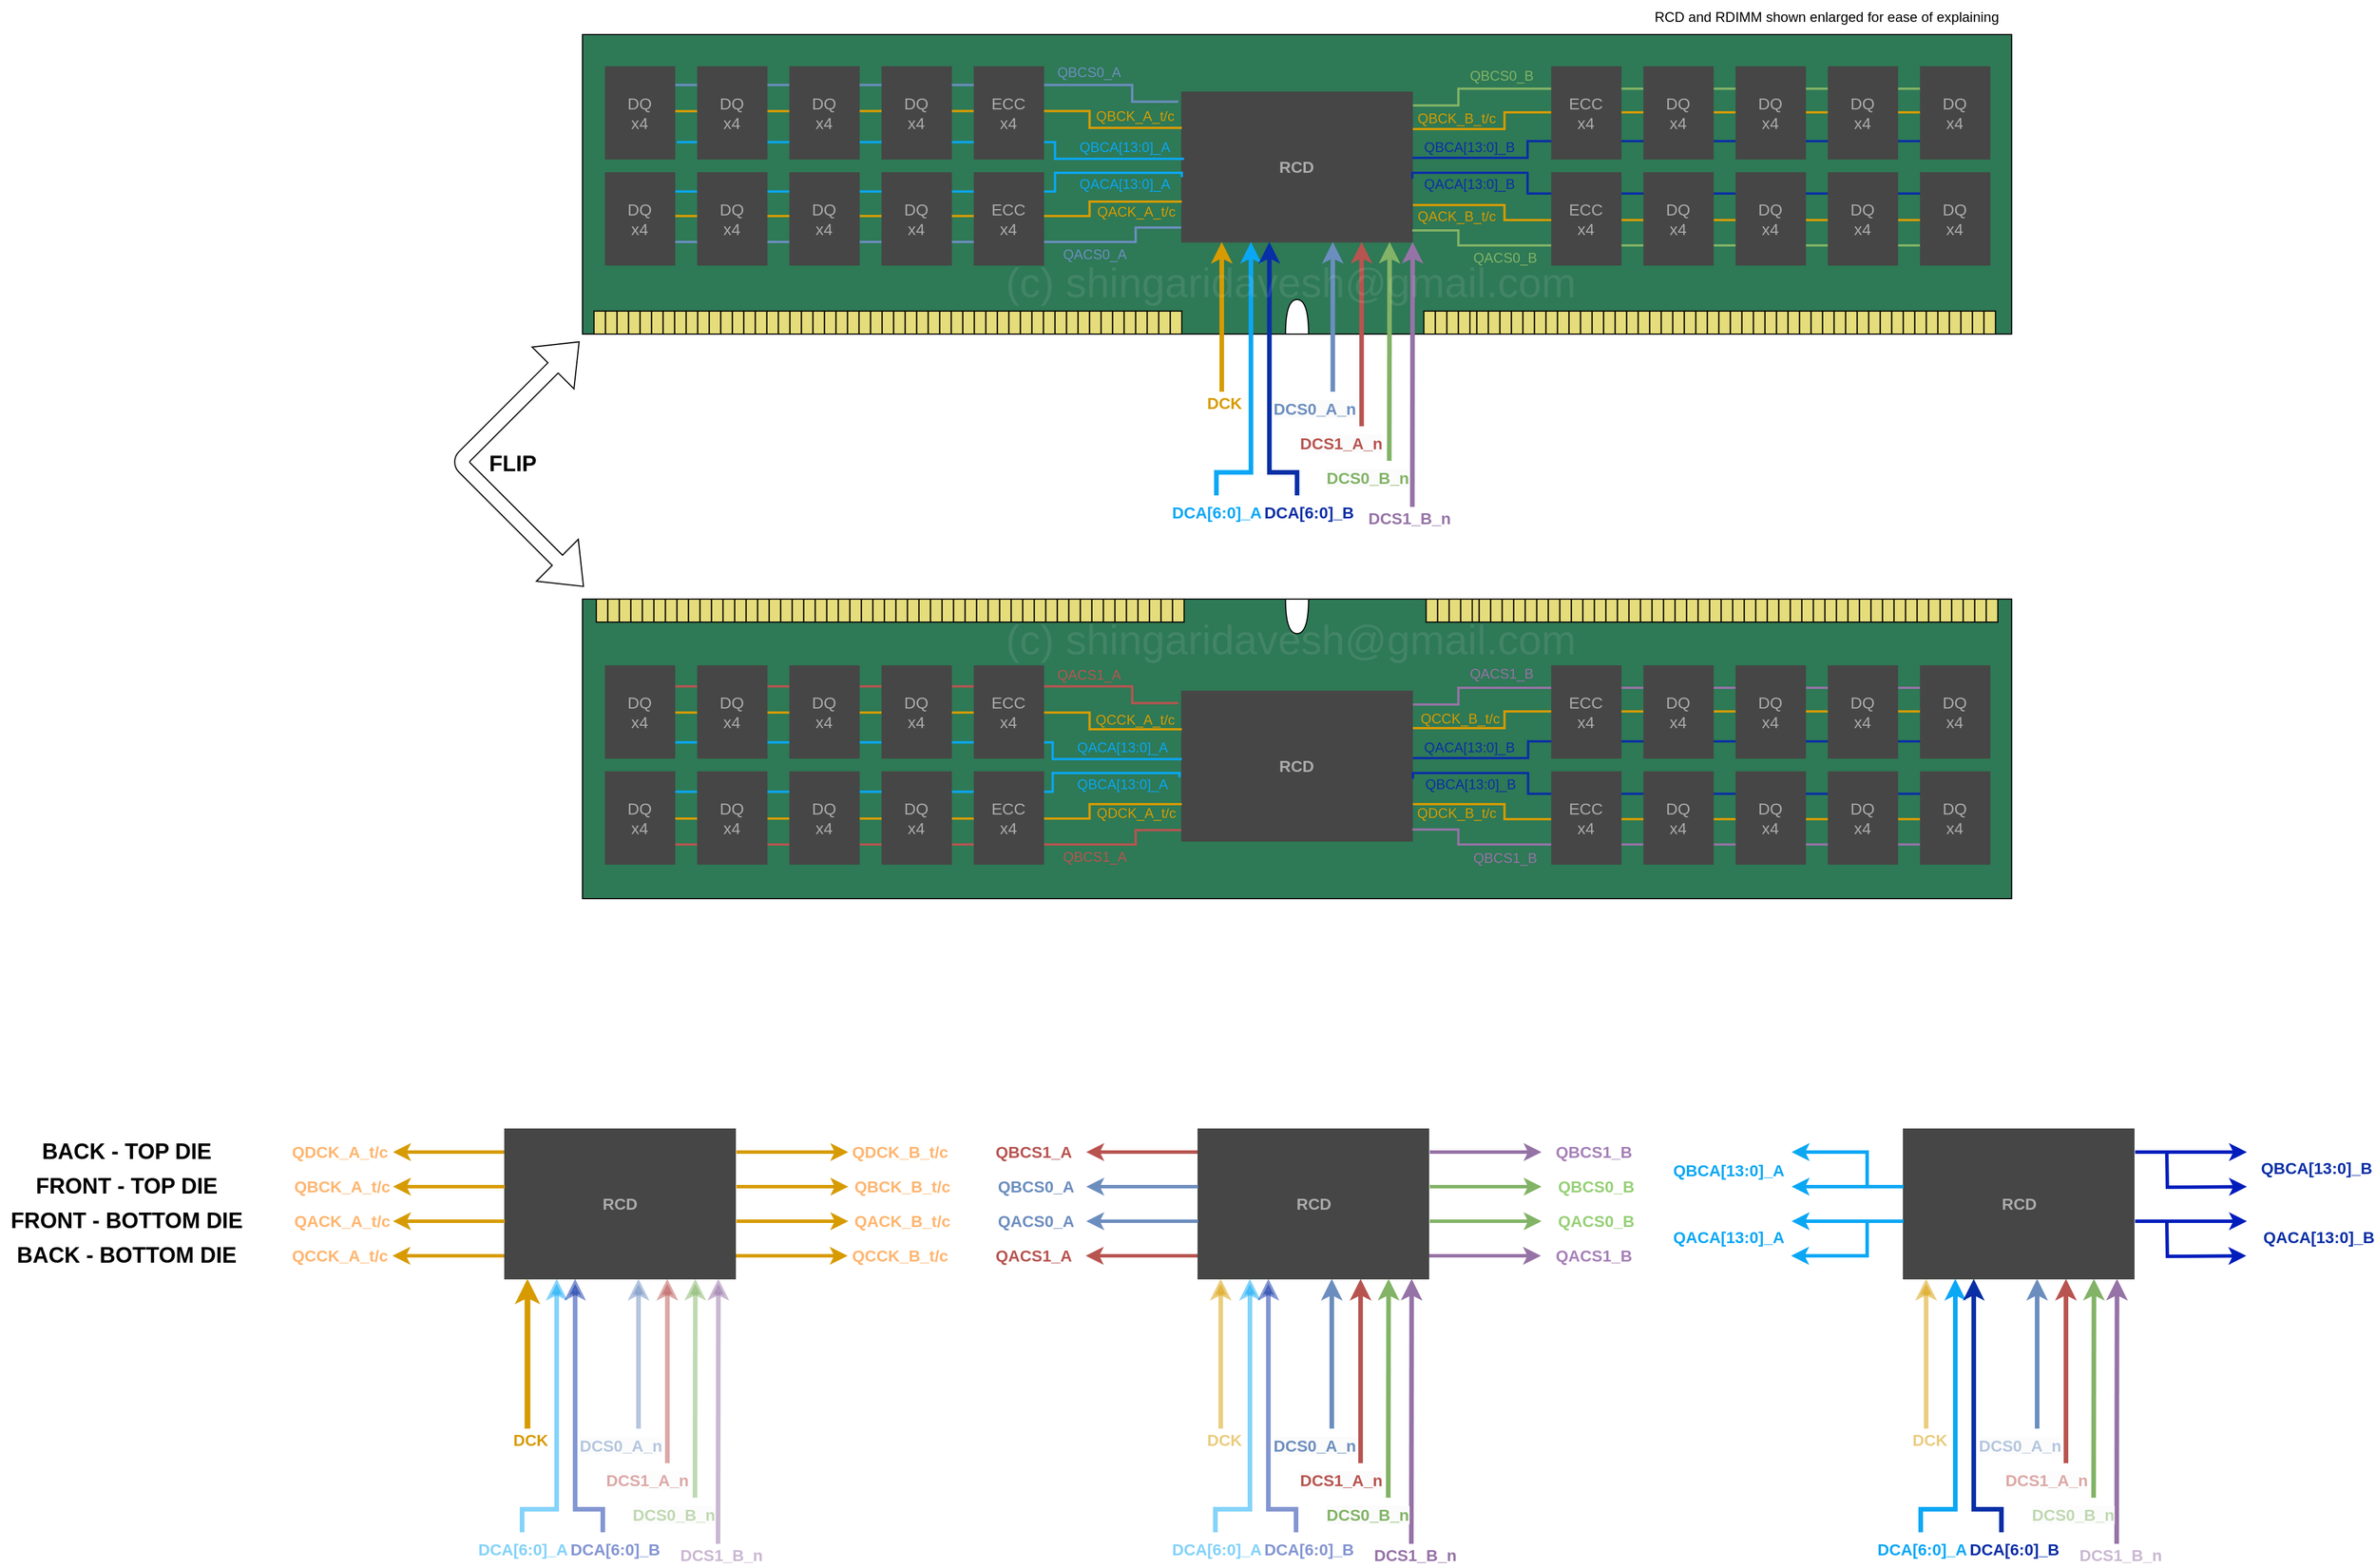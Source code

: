<mxfile version="26.0.16">
  <diagram name="Page-1" id="kR_7lPQhMmrS7MMskV_w">
    <mxGraphModel dx="4430" dy="4628" grid="1" gridSize="10" guides="1" tooltips="1" connect="1" arrows="1" fold="1" page="1" pageScale="1" pageWidth="850" pageHeight="1100" math="0" shadow="0">
      <root>
        <mxCell id="0" />
        <mxCell id="1" parent="0" />
        <mxCell id="TG-YVFUVCGgv4PHO8d8e-1" value="" style="rounded=0;whiteSpace=wrap;html=1;fillColor=#2e7956;" vertex="1" parent="1">
          <mxGeometry x="114.37" y="130" width="1240" height="260" as="geometry" />
        </mxCell>
        <mxCell id="TG-YVFUVCGgv4PHO8d8e-2" value="" style="rounded=0;whiteSpace=wrap;html=1;fillColor=#e5dc7b;" vertex="1" parent="1">
          <mxGeometry x="244.37" y="370" width="10" height="20" as="geometry" />
        </mxCell>
        <mxCell id="TG-YVFUVCGgv4PHO8d8e-3" value="" style="rounded=0;whiteSpace=wrap;html=1;fillColor=#e5dc7b;" vertex="1" parent="1">
          <mxGeometry x="254.37" y="370" width="10" height="20" as="geometry" />
        </mxCell>
        <mxCell id="TG-YVFUVCGgv4PHO8d8e-4" value="" style="rounded=0;whiteSpace=wrap;html=1;fillColor=#e5dc7b;" vertex="1" parent="1">
          <mxGeometry x="264.37" y="370" width="10" height="20" as="geometry" />
        </mxCell>
        <mxCell id="TG-YVFUVCGgv4PHO8d8e-5" value="" style="rounded=0;whiteSpace=wrap;html=1;fillColor=#e5dc7b;" vertex="1" parent="1">
          <mxGeometry x="274.37" y="370" width="10" height="20" as="geometry" />
        </mxCell>
        <mxCell id="TG-YVFUVCGgv4PHO8d8e-6" value="" style="rounded=0;whiteSpace=wrap;html=1;fillColor=#e5dc7b;" vertex="1" parent="1">
          <mxGeometry x="284.37" y="370" width="10" height="20" as="geometry" />
        </mxCell>
        <mxCell id="TG-YVFUVCGgv4PHO8d8e-7" value="" style="rounded=0;whiteSpace=wrap;html=1;fillColor=#e5dc7b;" vertex="1" parent="1">
          <mxGeometry x="294.37" y="370" width="10" height="20" as="geometry" />
        </mxCell>
        <mxCell id="TG-YVFUVCGgv4PHO8d8e-8" value="" style="rounded=0;whiteSpace=wrap;html=1;fillColor=#e5dc7b;" vertex="1" parent="1">
          <mxGeometry x="304.37" y="370" width="10" height="20" as="geometry" />
        </mxCell>
        <mxCell id="TG-YVFUVCGgv4PHO8d8e-9" value="" style="rounded=0;whiteSpace=wrap;html=1;fillColor=#e5dc7b;" vertex="1" parent="1">
          <mxGeometry x="314.37" y="370" width="10" height="20" as="geometry" />
        </mxCell>
        <mxCell id="TG-YVFUVCGgv4PHO8d8e-10" value="" style="rounded=0;whiteSpace=wrap;html=1;fillColor=#e5dc7b;" vertex="1" parent="1">
          <mxGeometry x="324.37" y="370" width="10" height="20" as="geometry" />
        </mxCell>
        <mxCell id="TG-YVFUVCGgv4PHO8d8e-11" value="" style="rounded=0;whiteSpace=wrap;html=1;fillColor=#e5dc7b;" vertex="1" parent="1">
          <mxGeometry x="334.37" y="370" width="10" height="20" as="geometry" />
        </mxCell>
        <mxCell id="TG-YVFUVCGgv4PHO8d8e-12" value="" style="rounded=0;whiteSpace=wrap;html=1;fillColor=#e5dc7b;" vertex="1" parent="1">
          <mxGeometry x="344.37" y="370" width="10" height="20" as="geometry" />
        </mxCell>
        <mxCell id="TG-YVFUVCGgv4PHO8d8e-13" value="" style="rounded=0;whiteSpace=wrap;html=1;fillColor=#e5dc7b;" vertex="1" parent="1">
          <mxGeometry x="354.37" y="370" width="10" height="20" as="geometry" />
        </mxCell>
        <mxCell id="TG-YVFUVCGgv4PHO8d8e-14" value="" style="rounded=0;whiteSpace=wrap;html=1;fillColor=#e5dc7b;" vertex="1" parent="1">
          <mxGeometry x="364.37" y="370" width="10" height="20" as="geometry" />
        </mxCell>
        <mxCell id="TG-YVFUVCGgv4PHO8d8e-15" value="" style="rounded=0;whiteSpace=wrap;html=1;fillColor=#e5dc7b;" vertex="1" parent="1">
          <mxGeometry x="374.37" y="370" width="10" height="20" as="geometry" />
        </mxCell>
        <mxCell id="TG-YVFUVCGgv4PHO8d8e-16" value="" style="rounded=0;whiteSpace=wrap;html=1;fillColor=#e5dc7b;" vertex="1" parent="1">
          <mxGeometry x="384.37" y="370" width="10" height="20" as="geometry" />
        </mxCell>
        <mxCell id="TG-YVFUVCGgv4PHO8d8e-17" value="" style="rounded=0;whiteSpace=wrap;html=1;fillColor=#e5dc7b;" vertex="1" parent="1">
          <mxGeometry x="394.37" y="370" width="10" height="20" as="geometry" />
        </mxCell>
        <mxCell id="TG-YVFUVCGgv4PHO8d8e-18" value="" style="rounded=0;whiteSpace=wrap;html=1;fillColor=#e5dc7b;" vertex="1" parent="1">
          <mxGeometry x="404.37" y="370" width="10" height="20" as="geometry" />
        </mxCell>
        <mxCell id="TG-YVFUVCGgv4PHO8d8e-19" value="" style="rounded=0;whiteSpace=wrap;html=1;fillColor=#e5dc7b;" vertex="1" parent="1">
          <mxGeometry x="414.37" y="370" width="10" height="20" as="geometry" />
        </mxCell>
        <mxCell id="TG-YVFUVCGgv4PHO8d8e-20" value="" style="rounded=0;whiteSpace=wrap;html=1;fillColor=#e5dc7b;" vertex="1" parent="1">
          <mxGeometry x="424.37" y="370" width="10" height="20" as="geometry" />
        </mxCell>
        <mxCell id="TG-YVFUVCGgv4PHO8d8e-21" value="" style="rounded=0;whiteSpace=wrap;html=1;fillColor=#e5dc7b;" vertex="1" parent="1">
          <mxGeometry x="434.37" y="370" width="10" height="20" as="geometry" />
        </mxCell>
        <mxCell id="TG-YVFUVCGgv4PHO8d8e-22" value="" style="rounded=0;whiteSpace=wrap;html=1;fillColor=#e5dc7b;" vertex="1" parent="1">
          <mxGeometry x="444.37" y="370" width="10" height="20" as="geometry" />
        </mxCell>
        <mxCell id="TG-YVFUVCGgv4PHO8d8e-23" value="" style="rounded=0;whiteSpace=wrap;html=1;fillColor=#e5dc7b;" vertex="1" parent="1">
          <mxGeometry x="454.37" y="370" width="10" height="20" as="geometry" />
        </mxCell>
        <mxCell id="TG-YVFUVCGgv4PHO8d8e-24" value="" style="rounded=0;whiteSpace=wrap;html=1;fillColor=#e5dc7b;" vertex="1" parent="1">
          <mxGeometry x="464.37" y="370" width="10" height="20" as="geometry" />
        </mxCell>
        <mxCell id="TG-YVFUVCGgv4PHO8d8e-25" value="" style="rounded=0;whiteSpace=wrap;html=1;fillColor=#e5dc7b;" vertex="1" parent="1">
          <mxGeometry x="474.37" y="370" width="10" height="20" as="geometry" />
        </mxCell>
        <mxCell id="TG-YVFUVCGgv4PHO8d8e-26" value="" style="rounded=0;whiteSpace=wrap;html=1;fillColor=#e5dc7b;" vertex="1" parent="1">
          <mxGeometry x="484.37" y="370" width="10" height="20" as="geometry" />
        </mxCell>
        <mxCell id="TG-YVFUVCGgv4PHO8d8e-27" value="" style="rounded=0;whiteSpace=wrap;html=1;fillColor=#e5dc7b;" vertex="1" parent="1">
          <mxGeometry x="494.37" y="370" width="10" height="20" as="geometry" />
        </mxCell>
        <mxCell id="TG-YVFUVCGgv4PHO8d8e-28" value="" style="rounded=0;whiteSpace=wrap;html=1;fillColor=#e5dc7b;" vertex="1" parent="1">
          <mxGeometry x="504.37" y="370" width="10" height="20" as="geometry" />
        </mxCell>
        <mxCell id="TG-YVFUVCGgv4PHO8d8e-29" value="" style="rounded=0;whiteSpace=wrap;html=1;fillColor=#e5dc7b;" vertex="1" parent="1">
          <mxGeometry x="514.37" y="370" width="10" height="20" as="geometry" />
        </mxCell>
        <mxCell id="TG-YVFUVCGgv4PHO8d8e-30" value="" style="rounded=0;whiteSpace=wrap;html=1;fillColor=#e5dc7b;" vertex="1" parent="1">
          <mxGeometry x="524.37" y="370" width="10" height="20" as="geometry" />
        </mxCell>
        <mxCell id="TG-YVFUVCGgv4PHO8d8e-31" value="" style="rounded=0;whiteSpace=wrap;html=1;fillColor=#e5dc7b;" vertex="1" parent="1">
          <mxGeometry x="534.37" y="370" width="10" height="20" as="geometry" />
        </mxCell>
        <mxCell id="TG-YVFUVCGgv4PHO8d8e-32" value="" style="rounded=0;whiteSpace=wrap;html=1;fillColor=#e5dc7b;" vertex="1" parent="1">
          <mxGeometry x="544.37" y="370" width="10" height="20" as="geometry" />
        </mxCell>
        <mxCell id="TG-YVFUVCGgv4PHO8d8e-33" value="" style="rounded=0;whiteSpace=wrap;html=1;fillColor=#e5dc7b;" vertex="1" parent="1">
          <mxGeometry x="554.37" y="370" width="10" height="20" as="geometry" />
        </mxCell>
        <mxCell id="TG-YVFUVCGgv4PHO8d8e-34" value="" style="rounded=0;whiteSpace=wrap;html=1;fillColor=#e5dc7b;" vertex="1" parent="1">
          <mxGeometry x="564.37" y="370" width="10" height="20" as="geometry" />
        </mxCell>
        <mxCell id="TG-YVFUVCGgv4PHO8d8e-35" value="" style="rounded=0;whiteSpace=wrap;html=1;fillColor=#e5dc7b;" vertex="1" parent="1">
          <mxGeometry x="574.37" y="370" width="10" height="20" as="geometry" />
        </mxCell>
        <mxCell id="TG-YVFUVCGgv4PHO8d8e-36" value="" style="rounded=0;whiteSpace=wrap;html=1;fillColor=#e5dc7b;" vertex="1" parent="1">
          <mxGeometry x="584.37" y="370" width="10" height="20" as="geometry" />
        </mxCell>
        <mxCell id="TG-YVFUVCGgv4PHO8d8e-37" value="" style="rounded=0;whiteSpace=wrap;html=1;fillColor=#e5dc7b;" vertex="1" parent="1">
          <mxGeometry x="594.37" y="370" width="10" height="20" as="geometry" />
        </mxCell>
        <mxCell id="TG-YVFUVCGgv4PHO8d8e-38" value="" style="rounded=0;whiteSpace=wrap;html=1;fillColor=#e5dc7b;" vertex="1" parent="1">
          <mxGeometry x="604.37" y="370" width="10" height="20" as="geometry" />
        </mxCell>
        <mxCell id="TG-YVFUVCGgv4PHO8d8e-39" value="" style="rounded=0;whiteSpace=wrap;html=1;fillColor=#e5dc7b;" vertex="1" parent="1">
          <mxGeometry x="614.37" y="370" width="10" height="20" as="geometry" />
        </mxCell>
        <mxCell id="TG-YVFUVCGgv4PHO8d8e-40" value="" style="rounded=0;whiteSpace=wrap;html=1;fillColor=#e5dc7b;" vertex="1" parent="1">
          <mxGeometry x="844.37" y="370" width="10" height="20" as="geometry" />
        </mxCell>
        <mxCell id="TG-YVFUVCGgv4PHO8d8e-41" value="" style="rounded=0;whiteSpace=wrap;html=1;fillColor=#e5dc7b;" vertex="1" parent="1">
          <mxGeometry x="860.37" y="370" width="10" height="20" as="geometry" />
        </mxCell>
        <mxCell id="TG-YVFUVCGgv4PHO8d8e-42" value="" style="rounded=0;whiteSpace=wrap;html=1;fillColor=#e5dc7b;" vertex="1" parent="1">
          <mxGeometry x="870.37" y="370" width="10" height="20" as="geometry" />
        </mxCell>
        <mxCell id="TG-YVFUVCGgv4PHO8d8e-43" value="" style="rounded=0;whiteSpace=wrap;html=1;fillColor=#e5dc7b;" vertex="1" parent="1">
          <mxGeometry x="880.37" y="370" width="10" height="20" as="geometry" />
        </mxCell>
        <mxCell id="TG-YVFUVCGgv4PHO8d8e-44" value="" style="rounded=0;whiteSpace=wrap;html=1;fillColor=#e5dc7b;" vertex="1" parent="1">
          <mxGeometry x="890.37" y="370" width="10" height="20" as="geometry" />
        </mxCell>
        <mxCell id="TG-YVFUVCGgv4PHO8d8e-45" value="" style="rounded=0;whiteSpace=wrap;html=1;fillColor=#e5dc7b;" vertex="1" parent="1">
          <mxGeometry x="900.37" y="370" width="10" height="20" as="geometry" />
        </mxCell>
        <mxCell id="TG-YVFUVCGgv4PHO8d8e-46" value="" style="rounded=0;whiteSpace=wrap;html=1;fillColor=#e5dc7b;" vertex="1" parent="1">
          <mxGeometry x="910.37" y="370" width="10" height="20" as="geometry" />
        </mxCell>
        <mxCell id="TG-YVFUVCGgv4PHO8d8e-47" value="" style="rounded=0;whiteSpace=wrap;html=1;fillColor=#e5dc7b;" vertex="1" parent="1">
          <mxGeometry x="920.37" y="370" width="10" height="20" as="geometry" />
        </mxCell>
        <mxCell id="TG-YVFUVCGgv4PHO8d8e-48" value="" style="rounded=0;whiteSpace=wrap;html=1;fillColor=#e5dc7b;" vertex="1" parent="1">
          <mxGeometry x="930.37" y="370" width="10" height="20" as="geometry" />
        </mxCell>
        <mxCell id="TG-YVFUVCGgv4PHO8d8e-49" value="" style="rounded=0;whiteSpace=wrap;html=1;fillColor=#e5dc7b;" vertex="1" parent="1">
          <mxGeometry x="940.37" y="370" width="10" height="20" as="geometry" />
        </mxCell>
        <mxCell id="TG-YVFUVCGgv4PHO8d8e-50" value="" style="rounded=0;whiteSpace=wrap;html=1;fillColor=#e5dc7b;" vertex="1" parent="1">
          <mxGeometry x="950.37" y="370" width="10" height="20" as="geometry" />
        </mxCell>
        <mxCell id="TG-YVFUVCGgv4PHO8d8e-51" value="" style="rounded=0;whiteSpace=wrap;html=1;fillColor=#e5dc7b;" vertex="1" parent="1">
          <mxGeometry x="960.37" y="370" width="10" height="20" as="geometry" />
        </mxCell>
        <mxCell id="TG-YVFUVCGgv4PHO8d8e-52" value="" style="rounded=0;whiteSpace=wrap;html=1;fillColor=#e5dc7b;" vertex="1" parent="1">
          <mxGeometry x="970.37" y="370" width="10" height="20" as="geometry" />
        </mxCell>
        <mxCell id="TG-YVFUVCGgv4PHO8d8e-53" value="" style="rounded=0;whiteSpace=wrap;html=1;fillColor=#e5dc7b;" vertex="1" parent="1">
          <mxGeometry x="980.37" y="370" width="10" height="20" as="geometry" />
        </mxCell>
        <mxCell id="TG-YVFUVCGgv4PHO8d8e-54" value="" style="rounded=0;whiteSpace=wrap;html=1;fillColor=#e5dc7b;" vertex="1" parent="1">
          <mxGeometry x="990.37" y="370" width="10" height="20" as="geometry" />
        </mxCell>
        <mxCell id="TG-YVFUVCGgv4PHO8d8e-55" value="" style="rounded=0;whiteSpace=wrap;html=1;fillColor=#e5dc7b;" vertex="1" parent="1">
          <mxGeometry x="1000.37" y="370" width="10" height="20" as="geometry" />
        </mxCell>
        <mxCell id="TG-YVFUVCGgv4PHO8d8e-56" value="" style="rounded=0;whiteSpace=wrap;html=1;fillColor=#e5dc7b;" vertex="1" parent="1">
          <mxGeometry x="1010.37" y="370" width="10" height="20" as="geometry" />
        </mxCell>
        <mxCell id="TG-YVFUVCGgv4PHO8d8e-57" value="" style="rounded=0;whiteSpace=wrap;html=1;fillColor=#e5dc7b;" vertex="1" parent="1">
          <mxGeometry x="1020.37" y="370" width="10" height="20" as="geometry" />
        </mxCell>
        <mxCell id="TG-YVFUVCGgv4PHO8d8e-58" value="" style="rounded=0;whiteSpace=wrap;html=1;fillColor=#e5dc7b;" vertex="1" parent="1">
          <mxGeometry x="1030.37" y="370" width="10" height="20" as="geometry" />
        </mxCell>
        <mxCell id="TG-YVFUVCGgv4PHO8d8e-59" value="" style="rounded=0;whiteSpace=wrap;html=1;fillColor=#e5dc7b;" vertex="1" parent="1">
          <mxGeometry x="1040.37" y="370" width="10" height="20" as="geometry" />
        </mxCell>
        <mxCell id="TG-YVFUVCGgv4PHO8d8e-60" value="" style="rounded=0;whiteSpace=wrap;html=1;fillColor=#e5dc7b;" vertex="1" parent="1">
          <mxGeometry x="1050.37" y="370" width="10" height="20" as="geometry" />
        </mxCell>
        <mxCell id="TG-YVFUVCGgv4PHO8d8e-61" value="" style="rounded=0;whiteSpace=wrap;html=1;fillColor=#e5dc7b;" vertex="1" parent="1">
          <mxGeometry x="1060.37" y="370" width="10" height="20" as="geometry" />
        </mxCell>
        <mxCell id="TG-YVFUVCGgv4PHO8d8e-62" value="" style="rounded=0;whiteSpace=wrap;html=1;fillColor=#e5dc7b;" vertex="1" parent="1">
          <mxGeometry x="1070.37" y="370" width="10" height="20" as="geometry" />
        </mxCell>
        <mxCell id="TG-YVFUVCGgv4PHO8d8e-63" value="" style="rounded=0;whiteSpace=wrap;html=1;fillColor=#e5dc7b;" vertex="1" parent="1">
          <mxGeometry x="1080.37" y="370" width="10" height="20" as="geometry" />
        </mxCell>
        <mxCell id="TG-YVFUVCGgv4PHO8d8e-64" value="" style="rounded=0;whiteSpace=wrap;html=1;fillColor=#e5dc7b;" vertex="1" parent="1">
          <mxGeometry x="1090.37" y="370" width="10" height="20" as="geometry" />
        </mxCell>
        <mxCell id="TG-YVFUVCGgv4PHO8d8e-65" value="" style="rounded=0;whiteSpace=wrap;html=1;fillColor=#e5dc7b;" vertex="1" parent="1">
          <mxGeometry x="1100.37" y="370" width="10" height="20" as="geometry" />
        </mxCell>
        <mxCell id="TG-YVFUVCGgv4PHO8d8e-66" value="" style="rounded=0;whiteSpace=wrap;html=1;fillColor=#e5dc7b;" vertex="1" parent="1">
          <mxGeometry x="1110.37" y="370" width="10" height="20" as="geometry" />
        </mxCell>
        <mxCell id="TG-YVFUVCGgv4PHO8d8e-67" value="" style="rounded=0;whiteSpace=wrap;html=1;fillColor=#e5dc7b;" vertex="1" parent="1">
          <mxGeometry x="1120.37" y="370" width="10" height="20" as="geometry" />
        </mxCell>
        <mxCell id="TG-YVFUVCGgv4PHO8d8e-68" value="" style="rounded=0;whiteSpace=wrap;html=1;fillColor=#e5dc7b;" vertex="1" parent="1">
          <mxGeometry x="1130.37" y="370" width="10" height="20" as="geometry" />
        </mxCell>
        <mxCell id="TG-YVFUVCGgv4PHO8d8e-69" value="" style="rounded=0;whiteSpace=wrap;html=1;fillColor=#e5dc7b;" vertex="1" parent="1">
          <mxGeometry x="1140.37" y="370" width="10" height="20" as="geometry" />
        </mxCell>
        <mxCell id="TG-YVFUVCGgv4PHO8d8e-70" value="" style="rounded=0;whiteSpace=wrap;html=1;fillColor=#e5dc7b;" vertex="1" parent="1">
          <mxGeometry x="1150.37" y="370" width="10" height="20" as="geometry" />
        </mxCell>
        <mxCell id="TG-YVFUVCGgv4PHO8d8e-71" value="" style="rounded=0;whiteSpace=wrap;html=1;fillColor=#e5dc7b;" vertex="1" parent="1">
          <mxGeometry x="1160.37" y="370" width="10" height="20" as="geometry" />
        </mxCell>
        <mxCell id="TG-YVFUVCGgv4PHO8d8e-72" value="" style="rounded=0;whiteSpace=wrap;html=1;fillColor=#e5dc7b;" vertex="1" parent="1">
          <mxGeometry x="1170.37" y="370" width="10" height="20" as="geometry" />
        </mxCell>
        <mxCell id="TG-YVFUVCGgv4PHO8d8e-73" value="" style="rounded=0;whiteSpace=wrap;html=1;fillColor=#e5dc7b;" vertex="1" parent="1">
          <mxGeometry x="1180.37" y="370" width="10" height="20" as="geometry" />
        </mxCell>
        <mxCell id="TG-YVFUVCGgv4PHO8d8e-74" value="" style="rounded=0;whiteSpace=wrap;html=1;fillColor=#e5dc7b;" vertex="1" parent="1">
          <mxGeometry x="1190.37" y="370" width="10" height="20" as="geometry" />
        </mxCell>
        <mxCell id="TG-YVFUVCGgv4PHO8d8e-75" value="" style="rounded=0;whiteSpace=wrap;html=1;fillColor=#e5dc7b;" vertex="1" parent="1">
          <mxGeometry x="1200.37" y="370" width="10" height="20" as="geometry" />
        </mxCell>
        <mxCell id="TG-YVFUVCGgv4PHO8d8e-76" value="" style="rounded=0;whiteSpace=wrap;html=1;fillColor=#e5dc7b;" vertex="1" parent="1">
          <mxGeometry x="1210.37" y="370" width="10" height="20" as="geometry" />
        </mxCell>
        <mxCell id="TG-YVFUVCGgv4PHO8d8e-77" value="" style="rounded=0;whiteSpace=wrap;html=1;fillColor=#e5dc7b;" vertex="1" parent="1">
          <mxGeometry x="1220.37" y="370" width="10" height="20" as="geometry" />
        </mxCell>
        <mxCell id="TG-YVFUVCGgv4PHO8d8e-78" value="" style="rounded=0;whiteSpace=wrap;html=1;fillColor=#e5dc7b;" vertex="1" parent="1">
          <mxGeometry x="1230.37" y="370" width="10" height="20" as="geometry" />
        </mxCell>
        <mxCell id="TG-YVFUVCGgv4PHO8d8e-79" value="" style="shape=or;whiteSpace=wrap;html=1;direction=north;" vertex="1" parent="1">
          <mxGeometry x="724.37" y="360" width="20" height="30" as="geometry" />
        </mxCell>
        <mxCell id="TG-YVFUVCGgv4PHO8d8e-80" value="" style="rounded=0;whiteSpace=wrap;html=1;fillColor=#e5dc7b;" vertex="1" parent="1">
          <mxGeometry x="854.37" y="370" width="10" height="20" as="geometry" />
        </mxCell>
        <mxCell id="TG-YVFUVCGgv4PHO8d8e-81" value="" style="rounded=0;whiteSpace=wrap;html=1;fillColor=#e5dc7b;" vertex="1" parent="1">
          <mxGeometry x="864.37" y="370" width="10" height="20" as="geometry" />
        </mxCell>
        <mxCell id="TG-YVFUVCGgv4PHO8d8e-82" value="" style="rounded=0;whiteSpace=wrap;html=1;fillColor=#e5dc7b;" vertex="1" parent="1">
          <mxGeometry x="874.37" y="370" width="10" height="20" as="geometry" />
        </mxCell>
        <mxCell id="TG-YVFUVCGgv4PHO8d8e-83" value="" style="rounded=0;whiteSpace=wrap;html=1;fillColor=#e5dc7b;" vertex="1" parent="1">
          <mxGeometry x="624.37" y="370" width="10" height="20" as="geometry" />
        </mxCell>
        <mxCell id="TG-YVFUVCGgv4PHO8d8e-84" style="edgeStyle=orthogonalEdgeStyle;rounded=0;orthogonalLoop=1;jettySize=auto;html=1;exitX=0.25;exitY=1;exitDx=0;exitDy=0;entryX=1;entryY=0.5;entryDx=0;entryDy=0;strokeWidth=2;strokeColor=#6c8ebf;endArrow=none;endFill=0;fillColor=#dae8fc;" edge="1" parent="1">
          <mxGeometry relative="1" as="geometry">
            <mxPoint x="631.37" y="188.25" as="sourcePoint" />
            <mxPoint x="191.37" y="173.75" as="targetPoint" />
            <Array as="points">
              <mxPoint x="591.37" y="188.75" />
              <mxPoint x="591.37" y="173.75" />
            </Array>
          </mxGeometry>
        </mxCell>
        <mxCell id="TG-YVFUVCGgv4PHO8d8e-85" style="edgeStyle=orthogonalEdgeStyle;rounded=0;orthogonalLoop=1;jettySize=auto;html=1;exitX=0.75;exitY=1;exitDx=0;exitDy=0;strokeWidth=2;strokeColor=#6c8ebf;endArrow=none;endFill=0;fillColor=#dae8fc;" edge="1" parent="1">
          <mxGeometry relative="1" as="geometry">
            <mxPoint x="634.37" y="297.5" as="sourcePoint" />
            <mxPoint x="194.37" y="310" as="targetPoint" />
            <Array as="points">
              <mxPoint x="594.37" y="297" />
              <mxPoint x="594.37" y="310" />
            </Array>
          </mxGeometry>
        </mxCell>
        <mxCell id="TG-YVFUVCGgv4PHO8d8e-86" style="edgeStyle=orthogonalEdgeStyle;rounded=0;orthogonalLoop=1;jettySize=auto;html=1;exitX=0.25;exitY=0;exitDx=0;exitDy=0;strokeWidth=2;strokeColor=#82b366;endArrow=none;endFill=0;fillColor=#d5e8d4;" edge="1" parent="1">
          <mxGeometry relative="1" as="geometry">
            <mxPoint x="834.37" y="191.5" as="sourcePoint" />
            <mxPoint x="1275.37" y="177" as="targetPoint" />
            <Array as="points">
              <mxPoint x="874.37" y="192" />
              <mxPoint x="874.37" y="177" />
            </Array>
          </mxGeometry>
        </mxCell>
        <mxCell id="TG-YVFUVCGgv4PHO8d8e-87" value="&lt;font style=&quot;font-size: 14px;&quot; color=&quot;#ababab&quot;&gt;&lt;b&gt;RCD&lt;/b&gt;&lt;/font&gt;" style="rounded=0;whiteSpace=wrap;html=1;strokeColor=#454744;fillColor=#464646;direction=south;" vertex="1" parent="1">
          <mxGeometry x="634.37" y="180" width="200" height="130" as="geometry" />
        </mxCell>
        <mxCell id="TG-YVFUVCGgv4PHO8d8e-88" value="" style="endArrow=classic;html=1;rounded=0;strokeWidth=4;fillColor=#ffe6cc;strokeColor=#d79b00;" edge="1" parent="1">
          <mxGeometry width="50" height="50" relative="1" as="geometry">
            <mxPoint x="669.03" y="440" as="sourcePoint" />
            <mxPoint x="669.03" y="310" as="targetPoint" />
          </mxGeometry>
        </mxCell>
        <mxCell id="TG-YVFUVCGgv4PHO8d8e-89" value="" style="endArrow=classic;html=1;rounded=0;strokeWidth=4;fillColor=#dae8fc;strokeColor=#6c8ebf;" edge="1" parent="1">
          <mxGeometry width="50" height="50" relative="1" as="geometry">
            <mxPoint x="765.37" y="440" as="sourcePoint" />
            <mxPoint x="765.37" y="310" as="targetPoint" />
          </mxGeometry>
        </mxCell>
        <mxCell id="TG-YVFUVCGgv4PHO8d8e-90" value="DCK" style="text;html=1;align=center;verticalAlign=middle;whiteSpace=wrap;rounded=0;fontColor=#d79b00;fontStyle=1;fontSize=14;" vertex="1" parent="1">
          <mxGeometry x="654.37" y="440" width="35" height="20" as="geometry" />
        </mxCell>
        <mxCell id="TG-YVFUVCGgv4PHO8d8e-91" value="" style="endArrow=classic;html=1;rounded=0;exitX=1;exitY=1;exitDx=0;exitDy=0;strokeWidth=4;fillColor=#f8cecc;strokeColor=#b85450;" edge="1" parent="1">
          <mxGeometry width="50" height="50" relative="1" as="geometry">
            <mxPoint x="790.37" y="470" as="sourcePoint" />
            <mxPoint x="790.37" y="310" as="targetPoint" />
          </mxGeometry>
        </mxCell>
        <mxCell id="TG-YVFUVCGgv4PHO8d8e-92" value="" style="endArrow=classic;html=1;rounded=0;strokeWidth=4;fillColor=#d5e8d4;strokeColor=#82b366;" edge="1" parent="1">
          <mxGeometry width="50" height="50" relative="1" as="geometry">
            <mxPoint x="814.37" y="500" as="sourcePoint" />
            <mxPoint x="814.68" y="310" as="targetPoint" />
          </mxGeometry>
        </mxCell>
        <mxCell id="TG-YVFUVCGgv4PHO8d8e-93" value="" style="endArrow=classic;html=1;rounded=0;strokeWidth=4;fillColor=#e1d5e7;strokeColor=#9673a6;" edge="1" parent="1">
          <mxGeometry width="50" height="50" relative="1" as="geometry">
            <mxPoint x="834.37" y="540" as="sourcePoint" />
            <mxPoint x="834.68" y="310" as="targetPoint" />
          </mxGeometry>
        </mxCell>
        <mxCell id="TG-YVFUVCGgv4PHO8d8e-94" value="&lt;div&gt;&lt;span style=&quot;background-color: initial;&quot;&gt;DCS1_B_n&lt;/span&gt;&lt;br&gt;&lt;/div&gt;" style="text;html=1;align=center;verticalAlign=middle;whiteSpace=wrap;rounded=0;fontColor=#9673a6;fontStyle=1;fontSize=14;" vertex="1" parent="1">
          <mxGeometry x="787.37" y="540" width="90" height="20" as="geometry" />
        </mxCell>
        <mxCell id="TG-YVFUVCGgv4PHO8d8e-95" value="RCD and RDIMM shown enlarged for ease of explaining" style="text;html=1;align=center;verticalAlign=middle;whiteSpace=wrap;rounded=0;" vertex="1" parent="1">
          <mxGeometry x="1034.37" y="100" width="320" height="30" as="geometry" />
        </mxCell>
        <mxCell id="TG-YVFUVCGgv4PHO8d8e-96" value="" style="rounded=0;whiteSpace=wrap;html=1;fillColor=#e5dc7b;" vertex="1" parent="1">
          <mxGeometry x="124.37" y="370" width="10" height="20" as="geometry" />
        </mxCell>
        <mxCell id="TG-YVFUVCGgv4PHO8d8e-97" value="" style="rounded=0;whiteSpace=wrap;html=1;fillColor=#e5dc7b;" vertex="1" parent="1">
          <mxGeometry x="134.37" y="370" width="10" height="20" as="geometry" />
        </mxCell>
        <mxCell id="TG-YVFUVCGgv4PHO8d8e-98" value="" style="rounded=0;whiteSpace=wrap;html=1;fillColor=#e5dc7b;" vertex="1" parent="1">
          <mxGeometry x="144.37" y="370" width="10" height="20" as="geometry" />
        </mxCell>
        <mxCell id="TG-YVFUVCGgv4PHO8d8e-99" value="" style="rounded=0;whiteSpace=wrap;html=1;fillColor=#e5dc7b;" vertex="1" parent="1">
          <mxGeometry x="154.37" y="370" width="10" height="20" as="geometry" />
        </mxCell>
        <mxCell id="TG-YVFUVCGgv4PHO8d8e-100" value="" style="rounded=0;whiteSpace=wrap;html=1;fillColor=#e5dc7b;" vertex="1" parent="1">
          <mxGeometry x="164.37" y="370" width="10" height="20" as="geometry" />
        </mxCell>
        <mxCell id="TG-YVFUVCGgv4PHO8d8e-101" value="" style="rounded=0;whiteSpace=wrap;html=1;fillColor=#e5dc7b;" vertex="1" parent="1">
          <mxGeometry x="174.37" y="370" width="10" height="20" as="geometry" />
        </mxCell>
        <mxCell id="TG-YVFUVCGgv4PHO8d8e-102" value="" style="rounded=0;whiteSpace=wrap;html=1;fillColor=#e5dc7b;" vertex="1" parent="1">
          <mxGeometry x="184.37" y="370" width="10" height="20" as="geometry" />
        </mxCell>
        <mxCell id="TG-YVFUVCGgv4PHO8d8e-103" value="" style="rounded=0;whiteSpace=wrap;html=1;fillColor=#e5dc7b;" vertex="1" parent="1">
          <mxGeometry x="194.37" y="370" width="10" height="20" as="geometry" />
        </mxCell>
        <mxCell id="TG-YVFUVCGgv4PHO8d8e-104" value="" style="rounded=0;whiteSpace=wrap;html=1;fillColor=#e5dc7b;" vertex="1" parent="1">
          <mxGeometry x="204.37" y="370" width="10" height="20" as="geometry" />
        </mxCell>
        <mxCell id="TG-YVFUVCGgv4PHO8d8e-105" value="" style="rounded=0;whiteSpace=wrap;html=1;fillColor=#e5dc7b;" vertex="1" parent="1">
          <mxGeometry x="214.37" y="370" width="10" height="20" as="geometry" />
        </mxCell>
        <mxCell id="TG-YVFUVCGgv4PHO8d8e-106" value="" style="rounded=0;whiteSpace=wrap;html=1;fillColor=#e5dc7b;" vertex="1" parent="1">
          <mxGeometry x="224.37" y="370" width="10" height="20" as="geometry" />
        </mxCell>
        <mxCell id="TG-YVFUVCGgv4PHO8d8e-107" value="" style="rounded=0;whiteSpace=wrap;html=1;fillColor=#e5dc7b;" vertex="1" parent="1">
          <mxGeometry x="234.37" y="370" width="10" height="20" as="geometry" />
        </mxCell>
        <mxCell id="TG-YVFUVCGgv4PHO8d8e-108" value="" style="rounded=0;whiteSpace=wrap;html=1;fillColor=#e5dc7b;" vertex="1" parent="1">
          <mxGeometry x="1240.37" y="370" width="10" height="20" as="geometry" />
        </mxCell>
        <mxCell id="TG-YVFUVCGgv4PHO8d8e-109" value="" style="rounded=0;whiteSpace=wrap;html=1;fillColor=#e5dc7b;" vertex="1" parent="1">
          <mxGeometry x="1250.37" y="370" width="10" height="20" as="geometry" />
        </mxCell>
        <mxCell id="TG-YVFUVCGgv4PHO8d8e-110" value="" style="rounded=0;whiteSpace=wrap;html=1;fillColor=#e5dc7b;" vertex="1" parent="1">
          <mxGeometry x="1260.37" y="370" width="10" height="20" as="geometry" />
        </mxCell>
        <mxCell id="TG-YVFUVCGgv4PHO8d8e-111" value="" style="rounded=0;whiteSpace=wrap;html=1;fillColor=#e5dc7b;" vertex="1" parent="1">
          <mxGeometry x="1270.37" y="370" width="10" height="20" as="geometry" />
        </mxCell>
        <mxCell id="TG-YVFUVCGgv4PHO8d8e-112" value="" style="rounded=0;whiteSpace=wrap;html=1;fillColor=#e5dc7b;" vertex="1" parent="1">
          <mxGeometry x="1280.37" y="370" width="10" height="20" as="geometry" />
        </mxCell>
        <mxCell id="TG-YVFUVCGgv4PHO8d8e-113" value="" style="rounded=0;whiteSpace=wrap;html=1;fillColor=#e5dc7b;" vertex="1" parent="1">
          <mxGeometry x="1290.37" y="370" width="10" height="20" as="geometry" />
        </mxCell>
        <mxCell id="TG-YVFUVCGgv4PHO8d8e-114" value="" style="rounded=0;whiteSpace=wrap;html=1;fillColor=#e5dc7b;" vertex="1" parent="1">
          <mxGeometry x="1300.37" y="370" width="10" height="20" as="geometry" />
        </mxCell>
        <mxCell id="TG-YVFUVCGgv4PHO8d8e-115" value="" style="rounded=0;whiteSpace=wrap;html=1;fillColor=#e5dc7b;" vertex="1" parent="1">
          <mxGeometry x="1310.37" y="370" width="10" height="20" as="geometry" />
        </mxCell>
        <mxCell id="TG-YVFUVCGgv4PHO8d8e-116" value="" style="rounded=0;whiteSpace=wrap;html=1;fillColor=#e5dc7b;" vertex="1" parent="1">
          <mxGeometry x="1320.37" y="370" width="10" height="20" as="geometry" />
        </mxCell>
        <mxCell id="TG-YVFUVCGgv4PHO8d8e-117" value="" style="rounded=0;whiteSpace=wrap;html=1;fillColor=#e5dc7b;" vertex="1" parent="1">
          <mxGeometry x="1330.37" y="370" width="10" height="20" as="geometry" />
        </mxCell>
        <mxCell id="TG-YVFUVCGgv4PHO8d8e-118" value="&lt;span style=&quot;font-family: Helvetica; font-size: 14px; font-style: normal; font-variant-ligatures: normal; font-variant-caps: normal; font-weight: 700; letter-spacing: normal; orphans: 2; text-align: center; text-indent: 0px; text-transform: none; widows: 2; word-spacing: 0px; -webkit-text-stroke-width: 0px; white-space: normal; background-color: rgb(251, 251, 251); text-decoration-thickness: initial; text-decoration-style: initial; text-decoration-color: initial; float: none; display: inline !important;&quot;&gt;DCS0_A_n&lt;/span&gt;" style="text;whiteSpace=wrap;html=1;fontColor=#6c8ebf;" vertex="1" parent="1">
          <mxGeometry x="712.37" y="440" width="80" height="30" as="geometry" />
        </mxCell>
        <mxCell id="TG-YVFUVCGgv4PHO8d8e-119" value="&lt;span style=&quot;color: rgb(184, 84, 80); font-family: Helvetica; font-size: 14px; font-style: normal; font-variant-ligatures: normal; font-variant-caps: normal; font-weight: 700; letter-spacing: normal; orphans: 2; text-align: center; text-indent: 0px; text-transform: none; widows: 2; word-spacing: 0px; -webkit-text-stroke-width: 0px; white-space: normal; background-color: rgb(251, 251, 251); text-decoration-thickness: initial; text-decoration-style: initial; text-decoration-color: initial; display: inline !important; float: none;&quot;&gt;DCS1_A_n&lt;/span&gt;" style="text;whiteSpace=wrap;html=1;" vertex="1" parent="1">
          <mxGeometry x="735.37" y="470" width="80" height="20" as="geometry" />
        </mxCell>
        <mxCell id="TG-YVFUVCGgv4PHO8d8e-120" value="&lt;span style=&quot;font-family: Helvetica; font-size: 14px; font-style: normal; font-variant-ligatures: normal; font-variant-caps: normal; font-weight: 700; letter-spacing: normal; orphans: 2; text-align: center; text-indent: 0px; text-transform: none; widows: 2; word-spacing: 0px; -webkit-text-stroke-width: 0px; white-space: normal; background-color: rgb(251, 251, 251); text-decoration-thickness: initial; text-decoration-style: initial; text-decoration-color: initial; float: none; display: inline !important;&quot;&gt;DCS0_B_n&lt;/span&gt;" style="text;whiteSpace=wrap;html=1;fontColor=#82b366;" vertex="1" parent="1">
          <mxGeometry x="758.37" y="500" width="80" height="30" as="geometry" />
        </mxCell>
        <mxCell id="TG-YVFUVCGgv4PHO8d8e-121" style="edgeStyle=orthogonalEdgeStyle;rounded=0;orthogonalLoop=1;jettySize=auto;html=1;exitX=0.25;exitY=0;exitDx=0;exitDy=0;strokeWidth=2;strokeColor=#82b366;endArrow=none;endFill=0;entryX=0;entryY=0.5;entryDx=0;entryDy=0;fillColor=#d5e8d4;" edge="1" parent="1">
          <mxGeometry relative="1" as="geometry">
            <mxPoint x="834.37" y="300" as="sourcePoint" />
            <mxPoint x="1275.37" y="313" as="targetPoint" />
            <Array as="points">
              <mxPoint x="874.37" y="300" />
              <mxPoint x="874.37" y="313" />
            </Array>
          </mxGeometry>
        </mxCell>
        <mxCell id="TG-YVFUVCGgv4PHO8d8e-122" value="QACS0_A" style="text;html=1;align=center;verticalAlign=middle;whiteSpace=wrap;rounded=0;fontColor=#6c8ebf;" vertex="1" parent="1">
          <mxGeometry x="529.37" y="306" width="60" height="30" as="geometry" />
        </mxCell>
        <mxCell id="TG-YVFUVCGgv4PHO8d8e-123" value="QBCS0_A" style="text;html=1;align=center;verticalAlign=middle;whiteSpace=wrap;rounded=0;fontColor=#6c8ebf;" vertex="1" parent="1">
          <mxGeometry x="524.37" y="148" width="60" height="30" as="geometry" />
        </mxCell>
        <mxCell id="TG-YVFUVCGgv4PHO8d8e-124" value="QACS0_B" style="text;html=1;align=center;verticalAlign=middle;whiteSpace=wrap;rounded=0;fontColor=#82b366;" vertex="1" parent="1">
          <mxGeometry x="885.37" y="309" width="60" height="30" as="geometry" />
        </mxCell>
        <mxCell id="TG-YVFUVCGgv4PHO8d8e-125" value="QBCS0_B" style="text;html=1;align=center;verticalAlign=middle;whiteSpace=wrap;rounded=0;fontColor=#82b366;" vertex="1" parent="1">
          <mxGeometry x="882.37" y="151" width="60" height="30" as="geometry" />
        </mxCell>
        <mxCell id="TG-YVFUVCGgv4PHO8d8e-126" value="" style="rounded=0;whiteSpace=wrap;html=1;fillColor=#2e7956;" vertex="1" parent="1">
          <mxGeometry x="114.37" y="620" width="1240" height="260" as="geometry" />
        </mxCell>
        <mxCell id="TG-YVFUVCGgv4PHO8d8e-127" value="" style="rounded=0;whiteSpace=wrap;html=1;fillColor=#e5dc7b;" vertex="1" parent="1">
          <mxGeometry x="246.37" y="620" width="10" height="20" as="geometry" />
        </mxCell>
        <mxCell id="TG-YVFUVCGgv4PHO8d8e-128" value="" style="rounded=0;whiteSpace=wrap;html=1;fillColor=#e5dc7b;" vertex="1" parent="1">
          <mxGeometry x="256.37" y="620" width="10" height="20" as="geometry" />
        </mxCell>
        <mxCell id="TG-YVFUVCGgv4PHO8d8e-129" value="" style="rounded=0;whiteSpace=wrap;html=1;fillColor=#e5dc7b;" vertex="1" parent="1">
          <mxGeometry x="266.37" y="620" width="10" height="20" as="geometry" />
        </mxCell>
        <mxCell id="TG-YVFUVCGgv4PHO8d8e-130" value="" style="rounded=0;whiteSpace=wrap;html=1;fillColor=#e5dc7b;" vertex="1" parent="1">
          <mxGeometry x="276.37" y="620" width="10" height="20" as="geometry" />
        </mxCell>
        <mxCell id="TG-YVFUVCGgv4PHO8d8e-131" value="" style="rounded=0;whiteSpace=wrap;html=1;fillColor=#e5dc7b;" vertex="1" parent="1">
          <mxGeometry x="286.37" y="620" width="10" height="20" as="geometry" />
        </mxCell>
        <mxCell id="TG-YVFUVCGgv4PHO8d8e-132" value="" style="rounded=0;whiteSpace=wrap;html=1;fillColor=#e5dc7b;" vertex="1" parent="1">
          <mxGeometry x="296.37" y="620" width="10" height="20" as="geometry" />
        </mxCell>
        <mxCell id="TG-YVFUVCGgv4PHO8d8e-133" value="" style="rounded=0;whiteSpace=wrap;html=1;fillColor=#e5dc7b;" vertex="1" parent="1">
          <mxGeometry x="306.37" y="620" width="10" height="20" as="geometry" />
        </mxCell>
        <mxCell id="TG-YVFUVCGgv4PHO8d8e-134" value="" style="rounded=0;whiteSpace=wrap;html=1;fillColor=#e5dc7b;" vertex="1" parent="1">
          <mxGeometry x="316.37" y="620" width="10" height="20" as="geometry" />
        </mxCell>
        <mxCell id="TG-YVFUVCGgv4PHO8d8e-135" value="" style="rounded=0;whiteSpace=wrap;html=1;fillColor=#e5dc7b;" vertex="1" parent="1">
          <mxGeometry x="326.37" y="620" width="10" height="20" as="geometry" />
        </mxCell>
        <mxCell id="TG-YVFUVCGgv4PHO8d8e-136" value="" style="rounded=0;whiteSpace=wrap;html=1;fillColor=#e5dc7b;" vertex="1" parent="1">
          <mxGeometry x="336.37" y="620" width="10" height="20" as="geometry" />
        </mxCell>
        <mxCell id="TG-YVFUVCGgv4PHO8d8e-137" value="" style="rounded=0;whiteSpace=wrap;html=1;fillColor=#e5dc7b;" vertex="1" parent="1">
          <mxGeometry x="346.37" y="620" width="10" height="20" as="geometry" />
        </mxCell>
        <mxCell id="TG-YVFUVCGgv4PHO8d8e-138" value="" style="rounded=0;whiteSpace=wrap;html=1;fillColor=#e5dc7b;" vertex="1" parent="1">
          <mxGeometry x="356.37" y="620" width="10" height="20" as="geometry" />
        </mxCell>
        <mxCell id="TG-YVFUVCGgv4PHO8d8e-139" value="" style="rounded=0;whiteSpace=wrap;html=1;fillColor=#e5dc7b;" vertex="1" parent="1">
          <mxGeometry x="366.37" y="620" width="10" height="20" as="geometry" />
        </mxCell>
        <mxCell id="TG-YVFUVCGgv4PHO8d8e-140" value="" style="rounded=0;whiteSpace=wrap;html=1;fillColor=#e5dc7b;" vertex="1" parent="1">
          <mxGeometry x="376.37" y="620" width="10" height="20" as="geometry" />
        </mxCell>
        <mxCell id="TG-YVFUVCGgv4PHO8d8e-141" value="" style="rounded=0;whiteSpace=wrap;html=1;fillColor=#e5dc7b;" vertex="1" parent="1">
          <mxGeometry x="386.37" y="620" width="10" height="20" as="geometry" />
        </mxCell>
        <mxCell id="TG-YVFUVCGgv4PHO8d8e-142" value="" style="rounded=0;whiteSpace=wrap;html=1;fillColor=#e5dc7b;" vertex="1" parent="1">
          <mxGeometry x="396.37" y="620" width="10" height="20" as="geometry" />
        </mxCell>
        <mxCell id="TG-YVFUVCGgv4PHO8d8e-143" value="" style="rounded=0;whiteSpace=wrap;html=1;fillColor=#e5dc7b;" vertex="1" parent="1">
          <mxGeometry x="406.37" y="620" width="10" height="20" as="geometry" />
        </mxCell>
        <mxCell id="TG-YVFUVCGgv4PHO8d8e-144" value="" style="rounded=0;whiteSpace=wrap;html=1;fillColor=#e5dc7b;" vertex="1" parent="1">
          <mxGeometry x="416.37" y="620" width="10" height="20" as="geometry" />
        </mxCell>
        <mxCell id="TG-YVFUVCGgv4PHO8d8e-145" value="" style="rounded=0;whiteSpace=wrap;html=1;fillColor=#e5dc7b;" vertex="1" parent="1">
          <mxGeometry x="426.37" y="620" width="10" height="20" as="geometry" />
        </mxCell>
        <mxCell id="TG-YVFUVCGgv4PHO8d8e-146" value="" style="rounded=0;whiteSpace=wrap;html=1;fillColor=#e5dc7b;" vertex="1" parent="1">
          <mxGeometry x="436.37" y="620" width="10" height="20" as="geometry" />
        </mxCell>
        <mxCell id="TG-YVFUVCGgv4PHO8d8e-147" value="" style="rounded=0;whiteSpace=wrap;html=1;fillColor=#e5dc7b;" vertex="1" parent="1">
          <mxGeometry x="446.37" y="620" width="10" height="20" as="geometry" />
        </mxCell>
        <mxCell id="TG-YVFUVCGgv4PHO8d8e-148" value="" style="rounded=0;whiteSpace=wrap;html=1;fillColor=#e5dc7b;" vertex="1" parent="1">
          <mxGeometry x="456.37" y="620" width="10" height="20" as="geometry" />
        </mxCell>
        <mxCell id="TG-YVFUVCGgv4PHO8d8e-149" value="" style="rounded=0;whiteSpace=wrap;html=1;fillColor=#e5dc7b;" vertex="1" parent="1">
          <mxGeometry x="466.37" y="620" width="10" height="20" as="geometry" />
        </mxCell>
        <mxCell id="TG-YVFUVCGgv4PHO8d8e-150" value="" style="rounded=0;whiteSpace=wrap;html=1;fillColor=#e5dc7b;" vertex="1" parent="1">
          <mxGeometry x="476.37" y="620" width="10" height="20" as="geometry" />
        </mxCell>
        <mxCell id="TG-YVFUVCGgv4PHO8d8e-151" value="" style="rounded=0;whiteSpace=wrap;html=1;fillColor=#e5dc7b;" vertex="1" parent="1">
          <mxGeometry x="486.37" y="620" width="10" height="20" as="geometry" />
        </mxCell>
        <mxCell id="TG-YVFUVCGgv4PHO8d8e-152" value="" style="rounded=0;whiteSpace=wrap;html=1;fillColor=#e5dc7b;" vertex="1" parent="1">
          <mxGeometry x="496.37" y="620" width="10" height="20" as="geometry" />
        </mxCell>
        <mxCell id="TG-YVFUVCGgv4PHO8d8e-153" value="" style="rounded=0;whiteSpace=wrap;html=1;fillColor=#e5dc7b;" vertex="1" parent="1">
          <mxGeometry x="506.37" y="620" width="10" height="20" as="geometry" />
        </mxCell>
        <mxCell id="TG-YVFUVCGgv4PHO8d8e-154" value="" style="rounded=0;whiteSpace=wrap;html=1;fillColor=#e5dc7b;" vertex="1" parent="1">
          <mxGeometry x="516.37" y="620" width="10" height="20" as="geometry" />
        </mxCell>
        <mxCell id="TG-YVFUVCGgv4PHO8d8e-155" value="" style="rounded=0;whiteSpace=wrap;html=1;fillColor=#e5dc7b;" vertex="1" parent="1">
          <mxGeometry x="526.37" y="620" width="10" height="20" as="geometry" />
        </mxCell>
        <mxCell id="TG-YVFUVCGgv4PHO8d8e-156" value="" style="rounded=0;whiteSpace=wrap;html=1;fillColor=#e5dc7b;" vertex="1" parent="1">
          <mxGeometry x="536.37" y="620" width="10" height="20" as="geometry" />
        </mxCell>
        <mxCell id="TG-YVFUVCGgv4PHO8d8e-157" value="" style="rounded=0;whiteSpace=wrap;html=1;fillColor=#e5dc7b;" vertex="1" parent="1">
          <mxGeometry x="546.37" y="620" width="10" height="20" as="geometry" />
        </mxCell>
        <mxCell id="TG-YVFUVCGgv4PHO8d8e-158" value="" style="rounded=0;whiteSpace=wrap;html=1;fillColor=#e5dc7b;" vertex="1" parent="1">
          <mxGeometry x="556.37" y="620" width="10" height="20" as="geometry" />
        </mxCell>
        <mxCell id="TG-YVFUVCGgv4PHO8d8e-159" value="" style="rounded=0;whiteSpace=wrap;html=1;fillColor=#e5dc7b;" vertex="1" parent="1">
          <mxGeometry x="566.37" y="620" width="10" height="20" as="geometry" />
        </mxCell>
        <mxCell id="TG-YVFUVCGgv4PHO8d8e-160" value="" style="rounded=0;whiteSpace=wrap;html=1;fillColor=#e5dc7b;" vertex="1" parent="1">
          <mxGeometry x="576.37" y="620" width="10" height="20" as="geometry" />
        </mxCell>
        <mxCell id="TG-YVFUVCGgv4PHO8d8e-161" value="" style="rounded=0;whiteSpace=wrap;html=1;fillColor=#e5dc7b;" vertex="1" parent="1">
          <mxGeometry x="586.37" y="620" width="10" height="20" as="geometry" />
        </mxCell>
        <mxCell id="TG-YVFUVCGgv4PHO8d8e-162" value="" style="rounded=0;whiteSpace=wrap;html=1;fillColor=#e5dc7b;" vertex="1" parent="1">
          <mxGeometry x="596.37" y="620" width="10" height="20" as="geometry" />
        </mxCell>
        <mxCell id="TG-YVFUVCGgv4PHO8d8e-163" value="" style="rounded=0;whiteSpace=wrap;html=1;fillColor=#e5dc7b;" vertex="1" parent="1">
          <mxGeometry x="606.37" y="620" width="10" height="20" as="geometry" />
        </mxCell>
        <mxCell id="TG-YVFUVCGgv4PHO8d8e-164" value="" style="rounded=0;whiteSpace=wrap;html=1;fillColor=#e5dc7b;" vertex="1" parent="1">
          <mxGeometry x="616.37" y="620" width="10" height="20" as="geometry" />
        </mxCell>
        <mxCell id="TG-YVFUVCGgv4PHO8d8e-165" value="" style="rounded=0;whiteSpace=wrap;html=1;fillColor=#e5dc7b;" vertex="1" parent="1">
          <mxGeometry x="846.37" y="620" width="10" height="20" as="geometry" />
        </mxCell>
        <mxCell id="TG-YVFUVCGgv4PHO8d8e-166" value="" style="rounded=0;whiteSpace=wrap;html=1;fillColor=#e5dc7b;" vertex="1" parent="1">
          <mxGeometry x="862.37" y="620" width="10" height="20" as="geometry" />
        </mxCell>
        <mxCell id="TG-YVFUVCGgv4PHO8d8e-167" value="" style="rounded=0;whiteSpace=wrap;html=1;fillColor=#e5dc7b;" vertex="1" parent="1">
          <mxGeometry x="872.37" y="620" width="10" height="20" as="geometry" />
        </mxCell>
        <mxCell id="TG-YVFUVCGgv4PHO8d8e-168" value="" style="rounded=0;whiteSpace=wrap;html=1;fillColor=#e5dc7b;" vertex="1" parent="1">
          <mxGeometry x="882.37" y="620" width="10" height="20" as="geometry" />
        </mxCell>
        <mxCell id="TG-YVFUVCGgv4PHO8d8e-169" value="" style="rounded=0;whiteSpace=wrap;html=1;fillColor=#e5dc7b;" vertex="1" parent="1">
          <mxGeometry x="892.37" y="620" width="10" height="20" as="geometry" />
        </mxCell>
        <mxCell id="TG-YVFUVCGgv4PHO8d8e-170" value="" style="rounded=0;whiteSpace=wrap;html=1;fillColor=#e5dc7b;" vertex="1" parent="1">
          <mxGeometry x="902.37" y="620" width="10" height="20" as="geometry" />
        </mxCell>
        <mxCell id="TG-YVFUVCGgv4PHO8d8e-171" value="" style="rounded=0;whiteSpace=wrap;html=1;fillColor=#e5dc7b;" vertex="1" parent="1">
          <mxGeometry x="912.37" y="620" width="10" height="20" as="geometry" />
        </mxCell>
        <mxCell id="TG-YVFUVCGgv4PHO8d8e-172" value="" style="rounded=0;whiteSpace=wrap;html=1;fillColor=#e5dc7b;" vertex="1" parent="1">
          <mxGeometry x="922.37" y="620" width="10" height="20" as="geometry" />
        </mxCell>
        <mxCell id="TG-YVFUVCGgv4PHO8d8e-173" value="" style="rounded=0;whiteSpace=wrap;html=1;fillColor=#e5dc7b;" vertex="1" parent="1">
          <mxGeometry x="932.37" y="620" width="10" height="20" as="geometry" />
        </mxCell>
        <mxCell id="TG-YVFUVCGgv4PHO8d8e-174" value="" style="rounded=0;whiteSpace=wrap;html=1;fillColor=#e5dc7b;" vertex="1" parent="1">
          <mxGeometry x="942.37" y="620" width="10" height="20" as="geometry" />
        </mxCell>
        <mxCell id="TG-YVFUVCGgv4PHO8d8e-175" value="" style="rounded=0;whiteSpace=wrap;html=1;fillColor=#e5dc7b;" vertex="1" parent="1">
          <mxGeometry x="952.37" y="620" width="10" height="20" as="geometry" />
        </mxCell>
        <mxCell id="TG-YVFUVCGgv4PHO8d8e-176" value="" style="rounded=0;whiteSpace=wrap;html=1;fillColor=#e5dc7b;" vertex="1" parent="1">
          <mxGeometry x="962.37" y="620" width="10" height="20" as="geometry" />
        </mxCell>
        <mxCell id="TG-YVFUVCGgv4PHO8d8e-177" value="" style="rounded=0;whiteSpace=wrap;html=1;fillColor=#e5dc7b;" vertex="1" parent="1">
          <mxGeometry x="972.37" y="620" width="10" height="20" as="geometry" />
        </mxCell>
        <mxCell id="TG-YVFUVCGgv4PHO8d8e-178" value="" style="rounded=0;whiteSpace=wrap;html=1;fillColor=#e5dc7b;" vertex="1" parent="1">
          <mxGeometry x="982.37" y="620" width="10" height="20" as="geometry" />
        </mxCell>
        <mxCell id="TG-YVFUVCGgv4PHO8d8e-179" value="" style="rounded=0;whiteSpace=wrap;html=1;fillColor=#e5dc7b;" vertex="1" parent="1">
          <mxGeometry x="992.37" y="620" width="10" height="20" as="geometry" />
        </mxCell>
        <mxCell id="TG-YVFUVCGgv4PHO8d8e-180" value="" style="rounded=0;whiteSpace=wrap;html=1;fillColor=#e5dc7b;" vertex="1" parent="1">
          <mxGeometry x="1002.37" y="620" width="10" height="20" as="geometry" />
        </mxCell>
        <mxCell id="TG-YVFUVCGgv4PHO8d8e-181" value="" style="rounded=0;whiteSpace=wrap;html=1;fillColor=#e5dc7b;" vertex="1" parent="1">
          <mxGeometry x="1012.37" y="620" width="10" height="20" as="geometry" />
        </mxCell>
        <mxCell id="TG-YVFUVCGgv4PHO8d8e-182" value="" style="rounded=0;whiteSpace=wrap;html=1;fillColor=#e5dc7b;" vertex="1" parent="1">
          <mxGeometry x="1022.37" y="620" width="10" height="20" as="geometry" />
        </mxCell>
        <mxCell id="TG-YVFUVCGgv4PHO8d8e-183" value="" style="rounded=0;whiteSpace=wrap;html=1;fillColor=#e5dc7b;" vertex="1" parent="1">
          <mxGeometry x="1032.37" y="620" width="10" height="20" as="geometry" />
        </mxCell>
        <mxCell id="TG-YVFUVCGgv4PHO8d8e-184" value="" style="rounded=0;whiteSpace=wrap;html=1;fillColor=#e5dc7b;" vertex="1" parent="1">
          <mxGeometry x="1042.37" y="620" width="10" height="20" as="geometry" />
        </mxCell>
        <mxCell id="TG-YVFUVCGgv4PHO8d8e-185" value="" style="rounded=0;whiteSpace=wrap;html=1;fillColor=#e5dc7b;" vertex="1" parent="1">
          <mxGeometry x="1052.37" y="620" width="10" height="20" as="geometry" />
        </mxCell>
        <mxCell id="TG-YVFUVCGgv4PHO8d8e-186" value="" style="rounded=0;whiteSpace=wrap;html=1;fillColor=#e5dc7b;" vertex="1" parent="1">
          <mxGeometry x="1062.37" y="620" width="10" height="20" as="geometry" />
        </mxCell>
        <mxCell id="TG-YVFUVCGgv4PHO8d8e-187" value="" style="rounded=0;whiteSpace=wrap;html=1;fillColor=#e5dc7b;" vertex="1" parent="1">
          <mxGeometry x="1072.37" y="620" width="10" height="20" as="geometry" />
        </mxCell>
        <mxCell id="TG-YVFUVCGgv4PHO8d8e-188" value="" style="rounded=0;whiteSpace=wrap;html=1;fillColor=#e5dc7b;" vertex="1" parent="1">
          <mxGeometry x="1082.37" y="620" width="10" height="20" as="geometry" />
        </mxCell>
        <mxCell id="TG-YVFUVCGgv4PHO8d8e-189" value="" style="rounded=0;whiteSpace=wrap;html=1;fillColor=#e5dc7b;" vertex="1" parent="1">
          <mxGeometry x="1092.37" y="620" width="10" height="20" as="geometry" />
        </mxCell>
        <mxCell id="TG-YVFUVCGgv4PHO8d8e-190" value="" style="rounded=0;whiteSpace=wrap;html=1;fillColor=#e5dc7b;" vertex="1" parent="1">
          <mxGeometry x="1102.37" y="620" width="10" height="20" as="geometry" />
        </mxCell>
        <mxCell id="TG-YVFUVCGgv4PHO8d8e-191" value="" style="rounded=0;whiteSpace=wrap;html=1;fillColor=#e5dc7b;" vertex="1" parent="1">
          <mxGeometry x="1112.37" y="620" width="10" height="20" as="geometry" />
        </mxCell>
        <mxCell id="TG-YVFUVCGgv4PHO8d8e-192" value="" style="rounded=0;whiteSpace=wrap;html=1;fillColor=#e5dc7b;" vertex="1" parent="1">
          <mxGeometry x="1122.37" y="620" width="10" height="20" as="geometry" />
        </mxCell>
        <mxCell id="TG-YVFUVCGgv4PHO8d8e-193" value="" style="rounded=0;whiteSpace=wrap;html=1;fillColor=#e5dc7b;" vertex="1" parent="1">
          <mxGeometry x="1132.37" y="620" width="10" height="20" as="geometry" />
        </mxCell>
        <mxCell id="TG-YVFUVCGgv4PHO8d8e-194" value="" style="rounded=0;whiteSpace=wrap;html=1;fillColor=#e5dc7b;" vertex="1" parent="1">
          <mxGeometry x="1142.37" y="620" width="10" height="20" as="geometry" />
        </mxCell>
        <mxCell id="TG-YVFUVCGgv4PHO8d8e-195" value="" style="rounded=0;whiteSpace=wrap;html=1;fillColor=#e5dc7b;" vertex="1" parent="1">
          <mxGeometry x="1152.37" y="620" width="10" height="20" as="geometry" />
        </mxCell>
        <mxCell id="TG-YVFUVCGgv4PHO8d8e-196" value="" style="rounded=0;whiteSpace=wrap;html=1;fillColor=#e5dc7b;" vertex="1" parent="1">
          <mxGeometry x="1162.37" y="620" width="10" height="20" as="geometry" />
        </mxCell>
        <mxCell id="TG-YVFUVCGgv4PHO8d8e-197" value="" style="rounded=0;whiteSpace=wrap;html=1;fillColor=#e5dc7b;" vertex="1" parent="1">
          <mxGeometry x="1172.37" y="620" width="10" height="20" as="geometry" />
        </mxCell>
        <mxCell id="TG-YVFUVCGgv4PHO8d8e-198" value="" style="rounded=0;whiteSpace=wrap;html=1;fillColor=#e5dc7b;" vertex="1" parent="1">
          <mxGeometry x="1182.37" y="620" width="10" height="20" as="geometry" />
        </mxCell>
        <mxCell id="TG-YVFUVCGgv4PHO8d8e-199" value="" style="rounded=0;whiteSpace=wrap;html=1;fillColor=#e5dc7b;" vertex="1" parent="1">
          <mxGeometry x="1192.37" y="620" width="10" height="20" as="geometry" />
        </mxCell>
        <mxCell id="TG-YVFUVCGgv4PHO8d8e-200" value="" style="rounded=0;whiteSpace=wrap;html=1;fillColor=#e5dc7b;" vertex="1" parent="1">
          <mxGeometry x="1202.37" y="620" width="10" height="20" as="geometry" />
        </mxCell>
        <mxCell id="TG-YVFUVCGgv4PHO8d8e-201" value="" style="rounded=0;whiteSpace=wrap;html=1;fillColor=#e5dc7b;" vertex="1" parent="1">
          <mxGeometry x="1212.37" y="620" width="10" height="20" as="geometry" />
        </mxCell>
        <mxCell id="TG-YVFUVCGgv4PHO8d8e-202" value="" style="rounded=0;whiteSpace=wrap;html=1;fillColor=#e5dc7b;" vertex="1" parent="1">
          <mxGeometry x="1222.37" y="620" width="10" height="20" as="geometry" />
        </mxCell>
        <mxCell id="TG-YVFUVCGgv4PHO8d8e-203" value="" style="rounded=0;whiteSpace=wrap;html=1;fillColor=#e5dc7b;" vertex="1" parent="1">
          <mxGeometry x="1232.37" y="620" width="10" height="20" as="geometry" />
        </mxCell>
        <mxCell id="TG-YVFUVCGgv4PHO8d8e-204" value="" style="rounded=0;whiteSpace=wrap;html=1;fillColor=#e5dc7b;" vertex="1" parent="1">
          <mxGeometry x="856.37" y="620" width="10" height="20" as="geometry" />
        </mxCell>
        <mxCell id="TG-YVFUVCGgv4PHO8d8e-205" value="" style="rounded=0;whiteSpace=wrap;html=1;fillColor=#e5dc7b;" vertex="1" parent="1">
          <mxGeometry x="866.37" y="620" width="10" height="20" as="geometry" />
        </mxCell>
        <mxCell id="TG-YVFUVCGgv4PHO8d8e-206" value="" style="rounded=0;whiteSpace=wrap;html=1;fillColor=#e5dc7b;" vertex="1" parent="1">
          <mxGeometry x="876.37" y="620" width="10" height="20" as="geometry" />
        </mxCell>
        <mxCell id="TG-YVFUVCGgv4PHO8d8e-207" value="" style="rounded=0;whiteSpace=wrap;html=1;fillColor=#e5dc7b;" vertex="1" parent="1">
          <mxGeometry x="626.37" y="620" width="10" height="20" as="geometry" />
        </mxCell>
        <mxCell id="TG-YVFUVCGgv4PHO8d8e-208" value="" style="rounded=0;whiteSpace=wrap;html=1;fillColor=#e5dc7b;" vertex="1" parent="1">
          <mxGeometry x="126.37" y="620" width="10" height="20" as="geometry" />
        </mxCell>
        <mxCell id="TG-YVFUVCGgv4PHO8d8e-209" value="" style="rounded=0;whiteSpace=wrap;html=1;fillColor=#e5dc7b;" vertex="1" parent="1">
          <mxGeometry x="136.37" y="620" width="10" height="20" as="geometry" />
        </mxCell>
        <mxCell id="TG-YVFUVCGgv4PHO8d8e-210" value="" style="rounded=0;whiteSpace=wrap;html=1;fillColor=#e5dc7b;" vertex="1" parent="1">
          <mxGeometry x="146.37" y="620" width="10" height="20" as="geometry" />
        </mxCell>
        <mxCell id="TG-YVFUVCGgv4PHO8d8e-211" value="" style="rounded=0;whiteSpace=wrap;html=1;fillColor=#e5dc7b;" vertex="1" parent="1">
          <mxGeometry x="156.37" y="620" width="10" height="20" as="geometry" />
        </mxCell>
        <mxCell id="TG-YVFUVCGgv4PHO8d8e-212" value="" style="rounded=0;whiteSpace=wrap;html=1;fillColor=#e5dc7b;" vertex="1" parent="1">
          <mxGeometry x="166.37" y="620" width="10" height="20" as="geometry" />
        </mxCell>
        <mxCell id="TG-YVFUVCGgv4PHO8d8e-213" value="" style="rounded=0;whiteSpace=wrap;html=1;fillColor=#e5dc7b;" vertex="1" parent="1">
          <mxGeometry x="176.37" y="620" width="10" height="20" as="geometry" />
        </mxCell>
        <mxCell id="TG-YVFUVCGgv4PHO8d8e-214" value="" style="rounded=0;whiteSpace=wrap;html=1;fillColor=#e5dc7b;" vertex="1" parent="1">
          <mxGeometry x="186.37" y="620" width="10" height="20" as="geometry" />
        </mxCell>
        <mxCell id="TG-YVFUVCGgv4PHO8d8e-215" value="" style="rounded=0;whiteSpace=wrap;html=1;fillColor=#e5dc7b;" vertex="1" parent="1">
          <mxGeometry x="196.37" y="620" width="10" height="20" as="geometry" />
        </mxCell>
        <mxCell id="TG-YVFUVCGgv4PHO8d8e-216" value="" style="rounded=0;whiteSpace=wrap;html=1;fillColor=#e5dc7b;" vertex="1" parent="1">
          <mxGeometry x="206.37" y="620" width="10" height="20" as="geometry" />
        </mxCell>
        <mxCell id="TG-YVFUVCGgv4PHO8d8e-217" value="" style="rounded=0;whiteSpace=wrap;html=1;fillColor=#e5dc7b;" vertex="1" parent="1">
          <mxGeometry x="216.37" y="620" width="10" height="20" as="geometry" />
        </mxCell>
        <mxCell id="TG-YVFUVCGgv4PHO8d8e-218" value="" style="rounded=0;whiteSpace=wrap;html=1;fillColor=#e5dc7b;" vertex="1" parent="1">
          <mxGeometry x="226.37" y="620" width="10" height="20" as="geometry" />
        </mxCell>
        <mxCell id="TG-YVFUVCGgv4PHO8d8e-219" value="" style="rounded=0;whiteSpace=wrap;html=1;fillColor=#e5dc7b;" vertex="1" parent="1">
          <mxGeometry x="236.37" y="620" width="10" height="20" as="geometry" />
        </mxCell>
        <mxCell id="TG-YVFUVCGgv4PHO8d8e-220" value="" style="rounded=0;whiteSpace=wrap;html=1;fillColor=#e5dc7b;" vertex="1" parent="1">
          <mxGeometry x="1242.37" y="620" width="10" height="20" as="geometry" />
        </mxCell>
        <mxCell id="TG-YVFUVCGgv4PHO8d8e-221" value="" style="rounded=0;whiteSpace=wrap;html=1;fillColor=#e5dc7b;" vertex="1" parent="1">
          <mxGeometry x="1252.37" y="620" width="10" height="20" as="geometry" />
        </mxCell>
        <mxCell id="TG-YVFUVCGgv4PHO8d8e-222" value="" style="rounded=0;whiteSpace=wrap;html=1;fillColor=#e5dc7b;" vertex="1" parent="1">
          <mxGeometry x="1262.37" y="620" width="10" height="20" as="geometry" />
        </mxCell>
        <mxCell id="TG-YVFUVCGgv4PHO8d8e-223" value="" style="rounded=0;whiteSpace=wrap;html=1;fillColor=#e5dc7b;" vertex="1" parent="1">
          <mxGeometry x="1272.37" y="620" width="10" height="20" as="geometry" />
        </mxCell>
        <mxCell id="TG-YVFUVCGgv4PHO8d8e-224" value="" style="rounded=0;whiteSpace=wrap;html=1;fillColor=#e5dc7b;" vertex="1" parent="1">
          <mxGeometry x="1282.37" y="620" width="10" height="20" as="geometry" />
        </mxCell>
        <mxCell id="TG-YVFUVCGgv4PHO8d8e-225" value="" style="rounded=0;whiteSpace=wrap;html=1;fillColor=#e5dc7b;" vertex="1" parent="1">
          <mxGeometry x="1292.37" y="620" width="10" height="20" as="geometry" />
        </mxCell>
        <mxCell id="TG-YVFUVCGgv4PHO8d8e-226" value="" style="rounded=0;whiteSpace=wrap;html=1;fillColor=#e5dc7b;" vertex="1" parent="1">
          <mxGeometry x="1302.37" y="620" width="10" height="20" as="geometry" />
        </mxCell>
        <mxCell id="TG-YVFUVCGgv4PHO8d8e-227" value="" style="rounded=0;whiteSpace=wrap;html=1;fillColor=#e5dc7b;" vertex="1" parent="1">
          <mxGeometry x="1312.37" y="620" width="10" height="20" as="geometry" />
        </mxCell>
        <mxCell id="TG-YVFUVCGgv4PHO8d8e-228" value="" style="rounded=0;whiteSpace=wrap;html=1;fillColor=#e5dc7b;" vertex="1" parent="1">
          <mxGeometry x="1322.37" y="620" width="10" height="20" as="geometry" />
        </mxCell>
        <mxCell id="TG-YVFUVCGgv4PHO8d8e-229" value="" style="rounded=0;whiteSpace=wrap;html=1;fillColor=#e5dc7b;" vertex="1" parent="1">
          <mxGeometry x="1332.37" y="620" width="10" height="20" as="geometry" />
        </mxCell>
        <mxCell id="TG-YVFUVCGgv4PHO8d8e-230" value="" style="shape=or;whiteSpace=wrap;html=1;direction=south;" vertex="1" parent="1">
          <mxGeometry x="724.37" y="620" width="20" height="30" as="geometry" />
        </mxCell>
        <mxCell id="TG-YVFUVCGgv4PHO8d8e-231" value="" style="html=1;shadow=0;dashed=0;align=center;verticalAlign=middle;shape=mxgraph.arrows2.bendDoubleArrow;dy=6.29;dx=32.02;arrowHead=51.38;rounded=1;rotation=-45;" vertex="1" parent="1">
          <mxGeometry x="8.63" y="413.64" width="173.1" height="178.41" as="geometry" />
        </mxCell>
        <mxCell id="TG-YVFUVCGgv4PHO8d8e-232" value="FLIP" style="text;html=1;align=center;verticalAlign=middle;whiteSpace=wrap;rounded=0;fontStyle=1;fontSize=19;" vertex="1" parent="1">
          <mxGeometry x="24.37" y="487.84" width="60" height="30" as="geometry" />
        </mxCell>
        <mxCell id="TG-YVFUVCGgv4PHO8d8e-233" style="edgeStyle=orthogonalEdgeStyle;rounded=0;orthogonalLoop=1;jettySize=auto;html=1;exitX=0.25;exitY=1;exitDx=0;exitDy=0;entryX=1;entryY=0.5;entryDx=0;entryDy=0;strokeWidth=2;strokeColor=#d79b00;endArrow=none;endFill=0;fillColor=#dae8fc;" edge="1" parent="1">
          <mxGeometry relative="1" as="geometry">
            <mxPoint x="634.37" y="210.95" as="sourcePoint" />
            <mxPoint x="194.37" y="196.45" as="targetPoint" />
            <Array as="points">
              <mxPoint x="554.37" y="211" />
              <mxPoint x="554.37" y="197" />
            </Array>
          </mxGeometry>
        </mxCell>
        <mxCell id="TG-YVFUVCGgv4PHO8d8e-234" style="edgeStyle=orthogonalEdgeStyle;rounded=0;orthogonalLoop=1;jettySize=auto;html=1;exitX=0.75;exitY=1;exitDx=0;exitDy=0;strokeWidth=2;strokeColor=#d79b00;endArrow=none;endFill=0;fillColor=#dae8fc;" edge="1" parent="1">
          <mxGeometry relative="1" as="geometry">
            <mxPoint x="634.37" y="275" as="sourcePoint" />
            <mxPoint x="194.37" y="287.5" as="targetPoint" />
            <Array as="points">
              <mxPoint x="554.37" y="275" />
              <mxPoint x="554.37" y="287" />
            </Array>
          </mxGeometry>
        </mxCell>
        <mxCell id="TG-YVFUVCGgv4PHO8d8e-235" style="edgeStyle=orthogonalEdgeStyle;rounded=0;orthogonalLoop=1;jettySize=auto;html=1;exitX=0.25;exitY=0;exitDx=0;exitDy=0;strokeWidth=2;strokeColor=#d79b00;endArrow=none;endFill=0;entryX=0;entryY=0.5;entryDx=0;entryDy=0;fillColor=#d5e8d4;" edge="1" parent="1">
          <mxGeometry relative="1" as="geometry">
            <mxPoint x="834.87" y="278" as="sourcePoint" />
            <mxPoint x="1275.87" y="291" as="targetPoint" />
            <Array as="points">
              <mxPoint x="914.37" y="278" />
              <mxPoint x="914.37" y="291" />
            </Array>
          </mxGeometry>
        </mxCell>
        <mxCell id="TG-YVFUVCGgv4PHO8d8e-236" style="edgeStyle=orthogonalEdgeStyle;rounded=0;orthogonalLoop=1;jettySize=auto;html=1;exitX=0.25;exitY=0;exitDx=0;exitDy=0;strokeWidth=2;strokeColor=#d79b00;endArrow=none;endFill=0;fillColor=#d5e8d4;" edge="1" parent="1">
          <mxGeometry relative="1" as="geometry">
            <mxPoint x="834.87" y="212" as="sourcePoint" />
            <mxPoint x="1275.87" y="197.5" as="targetPoint" />
            <Array as="points">
              <mxPoint x="914.37" y="212" />
              <mxPoint x="914.37" y="198" />
            </Array>
          </mxGeometry>
        </mxCell>
        <mxCell id="TG-YVFUVCGgv4PHO8d8e-237" style="edgeStyle=orthogonalEdgeStyle;rounded=0;orthogonalLoop=1;jettySize=auto;html=1;exitX=0.25;exitY=1;exitDx=0;exitDy=0;entryX=1;entryY=0.5;entryDx=0;entryDy=0;strokeWidth=2;strokeColor=#b85450;endArrow=none;endFill=0;fillColor=#dae8fc;" edge="1" parent="1">
          <mxGeometry relative="1" as="geometry">
            <mxPoint x="631.37" y="710.25" as="sourcePoint" />
            <mxPoint x="191.37" y="695.75" as="targetPoint" />
            <Array as="points">
              <mxPoint x="591.37" y="710.75" />
              <mxPoint x="591.37" y="695.75" />
            </Array>
          </mxGeometry>
        </mxCell>
        <mxCell id="TG-YVFUVCGgv4PHO8d8e-238" style="edgeStyle=orthogonalEdgeStyle;rounded=0;orthogonalLoop=1;jettySize=auto;html=1;exitX=0.75;exitY=1;exitDx=0;exitDy=0;strokeWidth=2;strokeColor=#b85450;endArrow=none;endFill=0;fillColor=#dae8fc;" edge="1" parent="1">
          <mxGeometry relative="1" as="geometry">
            <mxPoint x="634.37" y="820.5" as="sourcePoint" />
            <mxPoint x="194.37" y="833" as="targetPoint" />
            <Array as="points">
              <mxPoint x="594.37" y="820" />
              <mxPoint x="594.37" y="833" />
            </Array>
          </mxGeometry>
        </mxCell>
        <mxCell id="TG-YVFUVCGgv4PHO8d8e-239" style="edgeStyle=orthogonalEdgeStyle;rounded=0;orthogonalLoop=1;jettySize=auto;html=1;exitX=0.25;exitY=0;exitDx=0;exitDy=0;strokeWidth=2;strokeColor=#9673a6;endArrow=none;endFill=0;fillColor=#d5e8d4;" edge="1" parent="1">
          <mxGeometry relative="1" as="geometry">
            <mxPoint x="834.37" y="711.5" as="sourcePoint" />
            <mxPoint x="1275.37" y="697" as="targetPoint" />
            <Array as="points">
              <mxPoint x="874.37" y="712" />
              <mxPoint x="874.37" y="697" />
            </Array>
          </mxGeometry>
        </mxCell>
        <mxCell id="TG-YVFUVCGgv4PHO8d8e-240" value="&lt;font style=&quot;font-size: 14px;&quot; color=&quot;#ababab&quot;&gt;&lt;b&gt;RCD&lt;/b&gt;&lt;/font&gt;" style="rounded=0;whiteSpace=wrap;html=1;strokeColor=#454744;fillColor=#464646;direction=south;" vertex="1" parent="1">
          <mxGeometry x="634.37" y="700" width="200" height="130" as="geometry" />
        </mxCell>
        <mxCell id="TG-YVFUVCGgv4PHO8d8e-241" style="edgeStyle=orthogonalEdgeStyle;rounded=0;orthogonalLoop=1;jettySize=auto;html=1;exitX=0.25;exitY=0;exitDx=0;exitDy=0;strokeWidth=2;strokeColor=#9673a6;endArrow=none;endFill=0;entryX=0;entryY=0.5;entryDx=0;entryDy=0;fillColor=#d5e8d4;" edge="1" parent="1">
          <mxGeometry relative="1" as="geometry">
            <mxPoint x="834.37" y="820" as="sourcePoint" />
            <mxPoint x="1275.37" y="833" as="targetPoint" />
            <Array as="points">
              <mxPoint x="874.37" y="820" />
              <mxPoint x="874.37" y="833" />
            </Array>
          </mxGeometry>
        </mxCell>
        <mxCell id="TG-YVFUVCGgv4PHO8d8e-242" value="QBCS1_A" style="text;html=1;align=center;verticalAlign=middle;whiteSpace=wrap;rounded=0;fontColor=#b85450;" vertex="1" parent="1">
          <mxGeometry x="529.37" y="829" width="60" height="30" as="geometry" />
        </mxCell>
        <mxCell id="TG-YVFUVCGgv4PHO8d8e-243" value="QACS1_A" style="text;html=1;align=center;verticalAlign=middle;whiteSpace=wrap;rounded=0;fontColor=#b85450;" vertex="1" parent="1">
          <mxGeometry x="524.37" y="671" width="60" height="30" as="geometry" />
        </mxCell>
        <mxCell id="TG-YVFUVCGgv4PHO8d8e-244" value="QBCS1_B" style="text;html=1;align=center;verticalAlign=middle;whiteSpace=wrap;rounded=0;fontColor=#9673a6;" vertex="1" parent="1">
          <mxGeometry x="885.37" y="830" width="60" height="30" as="geometry" />
        </mxCell>
        <mxCell id="TG-YVFUVCGgv4PHO8d8e-245" value="QACS1_B" style="text;html=1;align=center;verticalAlign=middle;whiteSpace=wrap;rounded=0;fontColor=#9673a6;" vertex="1" parent="1">
          <mxGeometry x="882.37" y="670" width="60" height="30" as="geometry" />
        </mxCell>
        <mxCell id="TG-YVFUVCGgv4PHO8d8e-246" style="edgeStyle=orthogonalEdgeStyle;rounded=0;orthogonalLoop=1;jettySize=auto;html=1;exitX=0.25;exitY=1;exitDx=0;exitDy=0;entryX=1;entryY=0.5;entryDx=0;entryDy=0;strokeWidth=2;strokeColor=#d79b00;endArrow=none;endFill=0;fillColor=#dae8fc;" edge="1" parent="1">
          <mxGeometry relative="1" as="geometry">
            <mxPoint x="634.37" y="732.95" as="sourcePoint" />
            <mxPoint x="194.37" y="718.45" as="targetPoint" />
            <Array as="points">
              <mxPoint x="554.37" y="733" />
              <mxPoint x="554.37" y="719" />
            </Array>
          </mxGeometry>
        </mxCell>
        <mxCell id="TG-YVFUVCGgv4PHO8d8e-247" style="edgeStyle=orthogonalEdgeStyle;rounded=0;orthogonalLoop=1;jettySize=auto;html=1;exitX=0.75;exitY=1;exitDx=0;exitDy=0;strokeWidth=2;strokeColor=#d79b00;endArrow=none;endFill=0;fillColor=#dae8fc;" edge="1" parent="1">
          <mxGeometry relative="1" as="geometry">
            <mxPoint x="634.37" y="798" as="sourcePoint" />
            <mxPoint x="194.37" y="810.5" as="targetPoint" />
            <Array as="points">
              <mxPoint x="554.37" y="798" />
              <mxPoint x="554.37" y="810" />
            </Array>
          </mxGeometry>
        </mxCell>
        <mxCell id="TG-YVFUVCGgv4PHO8d8e-248" style="edgeStyle=orthogonalEdgeStyle;rounded=0;orthogonalLoop=1;jettySize=auto;html=1;exitX=0.25;exitY=0;exitDx=0;exitDy=0;strokeWidth=2;strokeColor=#d79b00;endArrow=none;endFill=0;entryX=0;entryY=0.5;entryDx=0;entryDy=0;fillColor=#d5e8d4;" edge="1" parent="1">
          <mxGeometry relative="1" as="geometry">
            <mxPoint x="834.87" y="798" as="sourcePoint" />
            <mxPoint x="1275.87" y="811" as="targetPoint" />
            <Array as="points">
              <mxPoint x="914.37" y="798" />
              <mxPoint x="914.37" y="811" />
            </Array>
          </mxGeometry>
        </mxCell>
        <mxCell id="TG-YVFUVCGgv4PHO8d8e-249" style="edgeStyle=orthogonalEdgeStyle;rounded=0;orthogonalLoop=1;jettySize=auto;html=1;exitX=0.25;exitY=0;exitDx=0;exitDy=0;strokeWidth=2;strokeColor=#d79b00;endArrow=none;endFill=0;fillColor=#d5e8d4;" edge="1" parent="1">
          <mxGeometry relative="1" as="geometry">
            <mxPoint x="834.87" y="732" as="sourcePoint" />
            <mxPoint x="1275.87" y="717.5" as="targetPoint" />
            <Array as="points">
              <mxPoint x="914.37" y="732" />
              <mxPoint x="914.37" y="718" />
            </Array>
          </mxGeometry>
        </mxCell>
        <mxCell id="TG-YVFUVCGgv4PHO8d8e-250" value="QBCK_A_t/c" style="text;html=1;align=center;verticalAlign=middle;whiteSpace=wrap;rounded=0;fontColor=#d79b00;" vertex="1" parent="1">
          <mxGeometry x="564.37" y="186" width="60" height="30" as="geometry" />
        </mxCell>
        <mxCell id="TG-YVFUVCGgv4PHO8d8e-251" value="QACK_A_t/c" style="text;html=1;align=center;verticalAlign=middle;whiteSpace=wrap;rounded=0;fontColor=#d79b00;" vertex="1" parent="1">
          <mxGeometry x="565.37" y="269" width="60" height="30" as="geometry" />
        </mxCell>
        <mxCell id="TG-YVFUVCGgv4PHO8d8e-252" value="QBCK_B_t/c" style="text;html=1;align=center;verticalAlign=middle;whiteSpace=wrap;rounded=0;fontColor=#d79b00;" vertex="1" parent="1">
          <mxGeometry x="843.37" y="188" width="60" height="30" as="geometry" />
        </mxCell>
        <mxCell id="TG-YVFUVCGgv4PHO8d8e-253" value="QACK_B_t/c" style="text;html=1;align=center;verticalAlign=middle;whiteSpace=wrap;rounded=0;fontColor=#d79b00;" vertex="1" parent="1">
          <mxGeometry x="843.37" y="273" width="60" height="30" as="geometry" />
        </mxCell>
        <mxCell id="TG-YVFUVCGgv4PHO8d8e-254" value="QCCK_A_t/c" style="text;html=1;align=center;verticalAlign=middle;whiteSpace=wrap;rounded=0;fontColor=#d79b00;" vertex="1" parent="1">
          <mxGeometry x="564.37" y="710" width="60" height="30" as="geometry" />
        </mxCell>
        <mxCell id="TG-YVFUVCGgv4PHO8d8e-255" value="QDCK_A_t/c" style="text;html=1;align=center;verticalAlign=middle;whiteSpace=wrap;rounded=0;fontColor=#d79b00;" vertex="1" parent="1">
          <mxGeometry x="565.37" y="791" width="60" height="30" as="geometry" />
        </mxCell>
        <mxCell id="TG-YVFUVCGgv4PHO8d8e-256" value="QCCK_B_t/c" style="text;html=1;align=center;verticalAlign=middle;whiteSpace=wrap;rounded=0;fontColor=#d79b00;" vertex="1" parent="1">
          <mxGeometry x="846.37" y="709" width="60" height="30" as="geometry" />
        </mxCell>
        <mxCell id="TG-YVFUVCGgv4PHO8d8e-257" value="QDCK_B_t/c" style="text;html=1;align=center;verticalAlign=middle;whiteSpace=wrap;rounded=0;fontColor=#d79b00;" vertex="1" parent="1">
          <mxGeometry x="843.37" y="791" width="60" height="30" as="geometry" />
        </mxCell>
        <mxCell id="TG-YVFUVCGgv4PHO8d8e-258" value="" style="endArrow=classic;html=1;rounded=0;strokeWidth=4;fillColor=#ffe6cc;strokeColor=#0aa7f5;" edge="1" parent="1">
          <mxGeometry width="50" height="50" relative="1" as="geometry">
            <mxPoint x="664.37" y="530" as="sourcePoint" />
            <mxPoint x="694.37" y="310" as="targetPoint" />
            <Array as="points">
              <mxPoint x="664.37" y="510" />
              <mxPoint x="694.37" y="510" />
              <mxPoint x="694.37" y="420" />
            </Array>
          </mxGeometry>
        </mxCell>
        <mxCell id="TG-YVFUVCGgv4PHO8d8e-259" value="" style="endArrow=classic;html=1;rounded=0;strokeWidth=4;fillColor=#fff2cc;strokeColor=#082fa6;" edge="1" parent="1">
          <mxGeometry width="50" height="50" relative="1" as="geometry">
            <mxPoint x="734.37" y="530" as="sourcePoint" />
            <mxPoint x="710.37" y="310" as="targetPoint" />
            <Array as="points">
              <mxPoint x="734.37" y="510" />
              <mxPoint x="710.37" y="510" />
              <mxPoint x="710.37" y="420" />
            </Array>
          </mxGeometry>
        </mxCell>
        <mxCell id="TG-YVFUVCGgv4PHO8d8e-260" value="&lt;span style=&quot;font-size: 14px; font-weight: 700; text-align: center;&quot;&gt;&lt;font&gt;DCA[6:0]_A&lt;/font&gt;&lt;/span&gt;" style="text;whiteSpace=wrap;html=1;fontColor=#0aa7f5;fontSize=12;" vertex="1" parent="1">
          <mxGeometry x="624.37" y="530" width="80" height="30" as="geometry" />
        </mxCell>
        <mxCell id="TG-YVFUVCGgv4PHO8d8e-261" value="&lt;span style=&quot;font-size: 14px; font-weight: 700; text-align: center;&quot;&gt;DCA[6:0]_B&lt;/span&gt;" style="text;whiteSpace=wrap;html=1;fontColor=#0a2ea6;fontSize=12;fontFamily=Helvetica;" vertex="1" parent="1">
          <mxGeometry x="704.37" y="530" width="80" height="30" as="geometry" />
        </mxCell>
        <mxCell id="TG-YVFUVCGgv4PHO8d8e-262" style="edgeStyle=orthogonalEdgeStyle;rounded=0;orthogonalLoop=1;jettySize=auto;html=1;exitX=0.25;exitY=1;exitDx=0;exitDy=0;entryX=1;entryY=0.5;entryDx=0;entryDy=0;strokeWidth=2;strokeColor=#0aa7f5;endArrow=none;endFill=0;fillColor=#dae8fc;" edge="1" parent="1">
          <mxGeometry relative="1" as="geometry">
            <mxPoint x="636.37" y="237.92" as="sourcePoint" />
            <mxPoint x="196.37" y="223.42" as="targetPoint" />
            <Array as="points">
              <mxPoint x="524.37" y="238" />
              <mxPoint x="524.37" y="223" />
            </Array>
          </mxGeometry>
        </mxCell>
        <mxCell id="TG-YVFUVCGgv4PHO8d8e-263" style="edgeStyle=orthogonalEdgeStyle;rounded=0;orthogonalLoop=1;jettySize=auto;html=1;exitX=0.75;exitY=1;exitDx=0;exitDy=0;strokeWidth=2;strokeColor=#0aa7f5;endArrow=none;endFill=0;fillColor=#dae8fc;" edge="1" parent="1">
          <mxGeometry relative="1" as="geometry">
            <mxPoint x="634.37" y="253.74" as="sourcePoint" />
            <mxPoint x="194.37" y="266.24" as="targetPoint" />
            <Array as="points">
              <mxPoint x="634.37" y="250" />
              <mxPoint x="524.37" y="250" />
              <mxPoint x="524.37" y="266" />
            </Array>
          </mxGeometry>
        </mxCell>
        <mxCell id="TG-YVFUVCGgv4PHO8d8e-264" value="&lt;font style=&quot;font-size: 14px;&quot; color=&quot;#ababab&quot;&gt;DQ&lt;/font&gt;&lt;div style=&quot;font-size: 14px;&quot;&gt;&lt;font color=&quot;#ababab&quot;&gt;x4&lt;/font&gt;&lt;/div&gt;" style="rounded=0;whiteSpace=wrap;html=1;strokeColor=#454744;fillColor=#464646;" vertex="1" parent="1">
          <mxGeometry x="134.37" y="250" width="60" height="80" as="geometry" />
        </mxCell>
        <mxCell id="TG-YVFUVCGgv4PHO8d8e-265" value="&lt;font style=&quot;font-size: 14px;&quot; color=&quot;#ababab&quot;&gt;DQ&lt;/font&gt;&lt;div style=&quot;font-size: 14px;&quot;&gt;&lt;font color=&quot;#ababab&quot;&gt;x4&lt;/font&gt;&lt;/div&gt;" style="rounded=0;whiteSpace=wrap;html=1;strokeColor=#454744;fillColor=#464646;" vertex="1" parent="1">
          <mxGeometry x="214.37" y="250" width="60" height="80" as="geometry" />
        </mxCell>
        <mxCell id="TG-YVFUVCGgv4PHO8d8e-266" value="&lt;font style=&quot;font-size: 14px;&quot; color=&quot;#ababab&quot;&gt;DQ&lt;/font&gt;&lt;div style=&quot;font-size: 14px;&quot;&gt;&lt;font color=&quot;#ababab&quot;&gt;x4&lt;/font&gt;&lt;/div&gt;" style="rounded=0;whiteSpace=wrap;html=1;strokeColor=#454744;fillColor=#464646;" vertex="1" parent="1">
          <mxGeometry x="294.37" y="250" width="60" height="80" as="geometry" />
        </mxCell>
        <mxCell id="TG-YVFUVCGgv4PHO8d8e-267" value="&lt;font style=&quot;font-size: 14px;&quot; color=&quot;#ababab&quot;&gt;DQ&lt;/font&gt;&lt;div style=&quot;font-size: 14px;&quot;&gt;&lt;font color=&quot;#ababab&quot;&gt;x4&lt;/font&gt;&lt;/div&gt;" style="rounded=0;whiteSpace=wrap;html=1;strokeColor=#454744;fillColor=#464646;" vertex="1" parent="1">
          <mxGeometry x="374.37" y="250" width="60" height="80" as="geometry" />
        </mxCell>
        <mxCell id="TG-YVFUVCGgv4PHO8d8e-268" value="&lt;font style=&quot;font-size: 14px;&quot; color=&quot;#ababab&quot;&gt;ECC&lt;/font&gt;&lt;div style=&quot;font-size: 14px;&quot;&gt;&lt;font color=&quot;#ababab&quot;&gt;x4&lt;/font&gt;&lt;/div&gt;" style="rounded=0;whiteSpace=wrap;html=1;strokeColor=#454744;fillColor=#464646;" vertex="1" parent="1">
          <mxGeometry x="454.37" y="250" width="60" height="80" as="geometry" />
        </mxCell>
        <mxCell id="TG-YVFUVCGgv4PHO8d8e-269" value="&lt;font color=&quot;#ababab&quot; style=&quot;font-size: 14px;&quot;&gt;DQ&lt;/font&gt;&lt;div style=&quot;font-size: 14px;&quot;&gt;&lt;font color=&quot;#ababab&quot; style=&quot;font-size: 14px;&quot;&gt;x4&lt;/font&gt;&lt;/div&gt;" style="rounded=0;whiteSpace=wrap;html=1;strokeColor=#454744;fillColor=#464646;" vertex="1" parent="1">
          <mxGeometry x="134.37" y="158" width="60" height="80" as="geometry" />
        </mxCell>
        <mxCell id="TG-YVFUVCGgv4PHO8d8e-270" value="&lt;font style=&quot;font-size: 14px;&quot; color=&quot;#ababab&quot;&gt;DQ&lt;/font&gt;&lt;div style=&quot;font-size: 14px;&quot;&gt;&lt;font color=&quot;#ababab&quot;&gt;x4&lt;/font&gt;&lt;/div&gt;" style="rounded=0;whiteSpace=wrap;html=1;strokeColor=#454744;fillColor=#464646;" vertex="1" parent="1">
          <mxGeometry x="214.37" y="158" width="60" height="80" as="geometry" />
        </mxCell>
        <mxCell id="TG-YVFUVCGgv4PHO8d8e-271" value="&lt;font style=&quot;font-size: 14px;&quot; color=&quot;#ababab&quot;&gt;DQ&lt;/font&gt;&lt;div style=&quot;font-size: 14px;&quot;&gt;&lt;font color=&quot;#ababab&quot;&gt;x4&lt;/font&gt;&lt;/div&gt;" style="rounded=0;whiteSpace=wrap;html=1;strokeColor=#454744;fillColor=#464646;" vertex="1" parent="1">
          <mxGeometry x="294.37" y="158" width="60" height="80" as="geometry" />
        </mxCell>
        <mxCell id="TG-YVFUVCGgv4PHO8d8e-272" value="&lt;font style=&quot;font-size: 14px;&quot; color=&quot;#ababab&quot;&gt;DQ&lt;/font&gt;&lt;div style=&quot;font-size: 14px;&quot;&gt;&lt;font color=&quot;#ababab&quot;&gt;x4&lt;/font&gt;&lt;/div&gt;" style="rounded=0;whiteSpace=wrap;html=1;strokeColor=#454744;fillColor=#464646;" vertex="1" parent="1">
          <mxGeometry x="374.37" y="158" width="60" height="80" as="geometry" />
        </mxCell>
        <mxCell id="TG-YVFUVCGgv4PHO8d8e-273" value="&lt;font style=&quot;font-size: 14px;&quot; color=&quot;#ababab&quot;&gt;ECC&lt;/font&gt;&lt;div style=&quot;font-size: 14px;&quot;&gt;&lt;font color=&quot;#ababab&quot;&gt;x4&lt;/font&gt;&lt;/div&gt;" style="rounded=0;whiteSpace=wrap;html=1;strokeColor=#454744;fillColor=#464646;" vertex="1" parent="1">
          <mxGeometry x="454.37" y="158" width="60" height="80" as="geometry" />
        </mxCell>
        <mxCell id="TG-YVFUVCGgv4PHO8d8e-274" value="QACA[13:0]_A" style="text;html=1;align=center;verticalAlign=middle;whiteSpace=wrap;rounded=0;fontColor=#0aa7f5;" vertex="1" parent="1">
          <mxGeometry x="536.37" y="245" width="98" height="30" as="geometry" />
        </mxCell>
        <mxCell id="TG-YVFUVCGgv4PHO8d8e-275" value="QBCA[13:0]_A" style="text;html=1;align=center;verticalAlign=middle;whiteSpace=wrap;rounded=0;fontColor=#0aa7f5;" vertex="1" parent="1">
          <mxGeometry x="534.37" y="213" width="102" height="30" as="geometry" />
        </mxCell>
        <mxCell id="TG-YVFUVCGgv4PHO8d8e-276" style="edgeStyle=orthogonalEdgeStyle;rounded=0;orthogonalLoop=1;jettySize=auto;html=1;exitX=0.25;exitY=1;exitDx=0;exitDy=0;entryX=1;entryY=0.5;entryDx=0;entryDy=0;strokeWidth=2;strokeColor=#0aa7f5;endArrow=none;endFill=0;fillColor=#dae8fc;" edge="1" parent="1">
          <mxGeometry relative="1" as="geometry">
            <mxPoint x="634.37" y="758.92" as="sourcePoint" />
            <mxPoint x="194.37" y="744.42" as="targetPoint" />
            <Array as="points">
              <mxPoint x="522.37" y="759" />
              <mxPoint x="522.37" y="744" />
            </Array>
          </mxGeometry>
        </mxCell>
        <mxCell id="TG-YVFUVCGgv4PHO8d8e-277" style="edgeStyle=orthogonalEdgeStyle;rounded=0;orthogonalLoop=1;jettySize=auto;html=1;exitX=0.75;exitY=1;exitDx=0;exitDy=0;strokeWidth=2;strokeColor=#0aa7f5;endArrow=none;endFill=0;fillColor=#dae8fc;" edge="1" parent="1">
          <mxGeometry relative="1" as="geometry">
            <mxPoint x="632.37" y="774.74" as="sourcePoint" />
            <mxPoint x="192.37" y="787.24" as="targetPoint" />
            <Array as="points">
              <mxPoint x="632.37" y="771" />
              <mxPoint x="522.37" y="771" />
              <mxPoint x="522.37" y="787" />
            </Array>
          </mxGeometry>
        </mxCell>
        <mxCell id="TG-YVFUVCGgv4PHO8d8e-278" value="QBCA[13:0]_A" style="text;html=1;align=center;verticalAlign=middle;whiteSpace=wrap;rounded=0;fontColor=#0aa7f5;" vertex="1" parent="1">
          <mxGeometry x="534.37" y="766" width="98" height="30" as="geometry" />
        </mxCell>
        <mxCell id="TG-YVFUVCGgv4PHO8d8e-279" value="QACA[13:0]_A" style="text;html=1;align=center;verticalAlign=middle;whiteSpace=wrap;rounded=0;fontColor=#0aa7f5;" vertex="1" parent="1">
          <mxGeometry x="532.37" y="734" width="102" height="30" as="geometry" />
        </mxCell>
        <mxCell id="TG-YVFUVCGgv4PHO8d8e-280" value="&lt;font style=&quot;font-size: 14px;&quot; color=&quot;#ababab&quot;&gt;DQ&lt;/font&gt;&lt;div style=&quot;font-size: 14px;&quot;&gt;&lt;font color=&quot;#ababab&quot;&gt;x4&lt;/font&gt;&lt;/div&gt;" style="rounded=0;whiteSpace=wrap;html=1;strokeColor=#454744;fillColor=#464646;" vertex="1" parent="1">
          <mxGeometry x="134.37" y="770" width="60" height="80" as="geometry" />
        </mxCell>
        <mxCell id="TG-YVFUVCGgv4PHO8d8e-281" value="&lt;font style=&quot;font-size: 14px;&quot; color=&quot;#ababab&quot;&gt;DQ&lt;/font&gt;&lt;div style=&quot;font-size: 14px;&quot;&gt;&lt;font color=&quot;#ababab&quot;&gt;x4&lt;/font&gt;&lt;/div&gt;" style="rounded=0;whiteSpace=wrap;html=1;strokeColor=#454744;fillColor=#464646;" vertex="1" parent="1">
          <mxGeometry x="214.37" y="770" width="60" height="80" as="geometry" />
        </mxCell>
        <mxCell id="TG-YVFUVCGgv4PHO8d8e-282" value="&lt;font style=&quot;font-size: 14px;&quot; color=&quot;#ababab&quot;&gt;DQ&lt;/font&gt;&lt;div style=&quot;font-size: 14px;&quot;&gt;&lt;font color=&quot;#ababab&quot;&gt;x4&lt;/font&gt;&lt;/div&gt;" style="rounded=0;whiteSpace=wrap;html=1;strokeColor=#454744;fillColor=#464646;" vertex="1" parent="1">
          <mxGeometry x="294.37" y="770" width="60" height="80" as="geometry" />
        </mxCell>
        <mxCell id="TG-YVFUVCGgv4PHO8d8e-283" value="&lt;font style=&quot;font-size: 14px;&quot; color=&quot;#ababab&quot;&gt;DQ&lt;/font&gt;&lt;div style=&quot;font-size: 14px;&quot;&gt;&lt;font color=&quot;#ababab&quot;&gt;x4&lt;/font&gt;&lt;/div&gt;" style="rounded=0;whiteSpace=wrap;html=1;strokeColor=#454744;fillColor=#464646;" vertex="1" parent="1">
          <mxGeometry x="374.37" y="770" width="60" height="80" as="geometry" />
        </mxCell>
        <mxCell id="TG-YVFUVCGgv4PHO8d8e-284" value="&lt;font style=&quot;font-size: 14px;&quot; color=&quot;#ababab&quot;&gt;ECC&lt;/font&gt;&lt;div style=&quot;font-size: 14px;&quot;&gt;&lt;font color=&quot;#ababab&quot;&gt;x4&lt;/font&gt;&lt;/div&gt;" style="rounded=0;whiteSpace=wrap;html=1;strokeColor=#454744;fillColor=#464646;" vertex="1" parent="1">
          <mxGeometry x="454.37" y="770" width="60" height="80" as="geometry" />
        </mxCell>
        <mxCell id="TG-YVFUVCGgv4PHO8d8e-285" value="&lt;font color=&quot;#ababab&quot; style=&quot;font-size: 14px;&quot;&gt;DQ&lt;/font&gt;&lt;div style=&quot;font-size: 14px;&quot;&gt;&lt;font color=&quot;#ababab&quot; style=&quot;font-size: 14px;&quot;&gt;x4&lt;/font&gt;&lt;/div&gt;" style="rounded=0;whiteSpace=wrap;html=1;strokeColor=#454744;fillColor=#464646;" vertex="1" parent="1">
          <mxGeometry x="134.37" y="678" width="60" height="80" as="geometry" />
        </mxCell>
        <mxCell id="TG-YVFUVCGgv4PHO8d8e-286" value="&lt;font style=&quot;font-size: 14px;&quot; color=&quot;#ababab&quot;&gt;DQ&lt;/font&gt;&lt;div style=&quot;font-size: 14px;&quot;&gt;&lt;font color=&quot;#ababab&quot;&gt;x4&lt;/font&gt;&lt;/div&gt;" style="rounded=0;whiteSpace=wrap;html=1;strokeColor=#454744;fillColor=#464646;" vertex="1" parent="1">
          <mxGeometry x="214.37" y="678" width="60" height="80" as="geometry" />
        </mxCell>
        <mxCell id="TG-YVFUVCGgv4PHO8d8e-287" value="&lt;font style=&quot;font-size: 14px;&quot; color=&quot;#ababab&quot;&gt;DQ&lt;/font&gt;&lt;div style=&quot;font-size: 14px;&quot;&gt;&lt;font color=&quot;#ababab&quot;&gt;x4&lt;/font&gt;&lt;/div&gt;" style="rounded=0;whiteSpace=wrap;html=1;strokeColor=#454744;fillColor=#464646;" vertex="1" parent="1">
          <mxGeometry x="294.37" y="678" width="60" height="80" as="geometry" />
        </mxCell>
        <mxCell id="TG-YVFUVCGgv4PHO8d8e-288" value="&lt;font style=&quot;font-size: 14px;&quot; color=&quot;#ababab&quot;&gt;DQ&lt;/font&gt;&lt;div style=&quot;font-size: 14px;&quot;&gt;&lt;font color=&quot;#ababab&quot;&gt;x4&lt;/font&gt;&lt;/div&gt;" style="rounded=0;whiteSpace=wrap;html=1;strokeColor=#454744;fillColor=#464646;" vertex="1" parent="1">
          <mxGeometry x="374.37" y="678" width="60" height="80" as="geometry" />
        </mxCell>
        <mxCell id="TG-YVFUVCGgv4PHO8d8e-289" value="&lt;font style=&quot;font-size: 14px;&quot; color=&quot;#ababab&quot;&gt;ECC&lt;/font&gt;&lt;div style=&quot;font-size: 14px;&quot;&gt;&lt;font color=&quot;#ababab&quot;&gt;x4&lt;/font&gt;&lt;/div&gt;" style="rounded=0;whiteSpace=wrap;html=1;strokeColor=#454744;fillColor=#464646;" vertex="1" parent="1">
          <mxGeometry x="454.37" y="678" width="60" height="80" as="geometry" />
        </mxCell>
        <mxCell id="TG-YVFUVCGgv4PHO8d8e-290" style="edgeStyle=orthogonalEdgeStyle;rounded=0;orthogonalLoop=1;jettySize=auto;html=1;exitX=0.25;exitY=0;exitDx=0;exitDy=0;strokeWidth=2;strokeColor=#0a2ea6;endArrow=none;endFill=0;fillColor=#d5e8d4;fontColor=#0a2ea6;" edge="1" parent="1">
          <mxGeometry relative="1" as="geometry">
            <mxPoint x="834.37" y="237" as="sourcePoint" />
            <mxPoint x="1275.37" y="222.5" as="targetPoint" />
            <Array as="points">
              <mxPoint x="934.37" y="237" />
              <mxPoint x="934.37" y="222" />
            </Array>
          </mxGeometry>
        </mxCell>
        <mxCell id="TG-YVFUVCGgv4PHO8d8e-291" value="QBCA[13:0]_B" style="text;html=1;align=center;verticalAlign=middle;whiteSpace=wrap;rounded=0;fontColor=#0a2ea6;" vertex="1" parent="1">
          <mxGeometry x="842.87" y="213" width="81.5" height="30" as="geometry" />
        </mxCell>
        <mxCell id="TG-YVFUVCGgv4PHO8d8e-292" style="edgeStyle=orthogonalEdgeStyle;rounded=0;orthogonalLoop=1;jettySize=auto;html=1;exitX=0.25;exitY=0;exitDx=0;exitDy=0;strokeWidth=2;strokeColor=#0a2ea6;endArrow=none;endFill=0;entryX=0;entryY=0.5;entryDx=0;entryDy=0;fillColor=#d5e8d4;fontColor=#0a2ea6;" edge="1" parent="1">
          <mxGeometry relative="1" as="geometry">
            <mxPoint x="834.37" y="255" as="sourcePoint" />
            <mxPoint x="1275.37" y="268" as="targetPoint" />
            <Array as="points">
              <mxPoint x="834.37" y="250" />
              <mxPoint x="934.37" y="250" />
              <mxPoint x="934.37" y="268" />
            </Array>
          </mxGeometry>
        </mxCell>
        <mxCell id="TG-YVFUVCGgv4PHO8d8e-293" value="QACA[13:0]_B" style="text;html=1;align=center;verticalAlign=middle;whiteSpace=wrap;rounded=0;fontColor=#0a2ea6;" vertex="1" parent="1">
          <mxGeometry x="844.37" y="245" width="80" height="30" as="geometry" />
        </mxCell>
        <mxCell id="TG-YVFUVCGgv4PHO8d8e-294" style="edgeStyle=orthogonalEdgeStyle;rounded=0;orthogonalLoop=1;jettySize=auto;html=1;exitX=0.25;exitY=0;exitDx=0;exitDy=0;strokeWidth=2;strokeColor=#0a2ea6;endArrow=none;endFill=0;fillColor=#d5e8d4;fontColor=#0a2ea6;" edge="1" parent="1">
          <mxGeometry relative="1" as="geometry">
            <mxPoint x="834.87" y="758" as="sourcePoint" />
            <mxPoint x="1275.87" y="743.5" as="targetPoint" />
            <Array as="points">
              <mxPoint x="934.87" y="758" />
              <mxPoint x="934.87" y="743" />
            </Array>
          </mxGeometry>
        </mxCell>
        <mxCell id="TG-YVFUVCGgv4PHO8d8e-295" value="QACA[13:0]_B" style="text;html=1;align=center;verticalAlign=middle;whiteSpace=wrap;rounded=0;fontColor=#0a2ea6;" vertex="1" parent="1">
          <mxGeometry x="843.37" y="734" width="81.5" height="30" as="geometry" />
        </mxCell>
        <mxCell id="TG-YVFUVCGgv4PHO8d8e-296" style="edgeStyle=orthogonalEdgeStyle;rounded=0;orthogonalLoop=1;jettySize=auto;html=1;exitX=0.25;exitY=0;exitDx=0;exitDy=0;strokeWidth=2;strokeColor=#0a2ea6;endArrow=none;endFill=0;entryX=0;entryY=0.5;entryDx=0;entryDy=0;fillColor=#d5e8d4;fontColor=#0a2ea6;" edge="1" parent="1">
          <mxGeometry relative="1" as="geometry">
            <mxPoint x="834.87" y="776" as="sourcePoint" />
            <mxPoint x="1275.87" y="789" as="targetPoint" />
            <Array as="points">
              <mxPoint x="834.87" y="771" />
              <mxPoint x="934.87" y="771" />
              <mxPoint x="934.87" y="789" />
            </Array>
          </mxGeometry>
        </mxCell>
        <mxCell id="TG-YVFUVCGgv4PHO8d8e-297" value="QBCA[13:0]_B" style="text;html=1;align=center;verticalAlign=middle;whiteSpace=wrap;rounded=0;fontColor=#0a2ea6;" vertex="1" parent="1">
          <mxGeometry x="844.87" y="766" width="80" height="30" as="geometry" />
        </mxCell>
        <mxCell id="TG-YVFUVCGgv4PHO8d8e-298" value="&lt;font style=&quot;font-size: 14px;&quot; color=&quot;#ababab&quot;&gt;ECC&lt;/font&gt;&lt;div style=&quot;font-size: 14px;&quot;&gt;&lt;font color=&quot;#ababab&quot;&gt;x4&lt;/font&gt;&lt;/div&gt;" style="rounded=0;whiteSpace=wrap;html=1;strokeColor=#454744;fillColor=#464646;" vertex="1" parent="1">
          <mxGeometry x="955.37" y="158" width="60" height="80" as="geometry" />
        </mxCell>
        <mxCell id="TG-YVFUVCGgv4PHO8d8e-299" value="&lt;font style=&quot;font-size: 14px;&quot; color=&quot;#ababab&quot;&gt;DQ&lt;/font&gt;&lt;div style=&quot;font-size: 14px;&quot;&gt;&lt;font color=&quot;#ababab&quot;&gt;x4&lt;/font&gt;&lt;/div&gt;" style="rounded=0;whiteSpace=wrap;html=1;strokeColor=#454744;fillColor=#464646;" vertex="1" parent="1">
          <mxGeometry x="1035.37" y="158" width="60" height="80" as="geometry" />
        </mxCell>
        <mxCell id="TG-YVFUVCGgv4PHO8d8e-300" value="&lt;font style=&quot;font-size: 14px;&quot; color=&quot;#ababab&quot;&gt;DQ&lt;/font&gt;&lt;div style=&quot;font-size: 14px;&quot;&gt;&lt;font color=&quot;#ababab&quot;&gt;x4&lt;/font&gt;&lt;/div&gt;" style="rounded=0;whiteSpace=wrap;html=1;strokeColor=#454744;fillColor=#464646;" vertex="1" parent="1">
          <mxGeometry x="1115.37" y="158" width="60" height="80" as="geometry" />
        </mxCell>
        <mxCell id="TG-YVFUVCGgv4PHO8d8e-301" value="&lt;font style=&quot;font-size: 14px;&quot; color=&quot;#ababab&quot;&gt;DQ&lt;/font&gt;&lt;div style=&quot;font-size: 14px;&quot;&gt;&lt;font color=&quot;#ababab&quot;&gt;x4&lt;/font&gt;&lt;/div&gt;" style="rounded=0;whiteSpace=wrap;html=1;strokeColor=#454744;fillColor=#464646;" vertex="1" parent="1">
          <mxGeometry x="1195.37" y="158" width="60" height="80" as="geometry" />
        </mxCell>
        <mxCell id="TG-YVFUVCGgv4PHO8d8e-302" value="&lt;font style=&quot;font-size: 14px;&quot; color=&quot;#ababab&quot;&gt;DQ&lt;/font&gt;&lt;div style=&quot;font-size: 14px;&quot;&gt;&lt;font color=&quot;#ababab&quot;&gt;x4&lt;/font&gt;&lt;/div&gt;" style="rounded=0;whiteSpace=wrap;html=1;strokeColor=#454744;fillColor=#464646;" vertex="1" parent="1">
          <mxGeometry x="1275.37" y="158" width="60" height="80" as="geometry" />
        </mxCell>
        <mxCell id="TG-YVFUVCGgv4PHO8d8e-303" value="&lt;font style=&quot;font-size: 14px;&quot; color=&quot;#ababab&quot;&gt;ECC&lt;/font&gt;&lt;div style=&quot;font-size: 14px;&quot;&gt;&lt;font color=&quot;#ababab&quot;&gt;x4&lt;/font&gt;&lt;/div&gt;" style="rounded=0;whiteSpace=wrap;html=1;strokeColor=#454744;fillColor=#464646;" vertex="1" parent="1">
          <mxGeometry x="955.37" y="250" width="60" height="80" as="geometry" />
        </mxCell>
        <mxCell id="TG-YVFUVCGgv4PHO8d8e-304" value="&lt;font style=&quot;font-size: 14px;&quot; color=&quot;#ababab&quot;&gt;DQ&lt;/font&gt;&lt;div style=&quot;font-size: 14px;&quot;&gt;&lt;font color=&quot;#ababab&quot;&gt;x4&lt;/font&gt;&lt;/div&gt;" style="rounded=0;whiteSpace=wrap;html=1;strokeColor=#454744;fillColor=#464646;" vertex="1" parent="1">
          <mxGeometry x="1035.37" y="250" width="60" height="80" as="geometry" />
        </mxCell>
        <mxCell id="TG-YVFUVCGgv4PHO8d8e-305" value="&lt;font style=&quot;font-size: 14px;&quot; color=&quot;#ababab&quot;&gt;DQ&lt;/font&gt;&lt;div style=&quot;font-size: 14px;&quot;&gt;&lt;font color=&quot;#ababab&quot;&gt;x4&lt;/font&gt;&lt;/div&gt;" style="rounded=0;whiteSpace=wrap;html=1;strokeColor=#454744;fillColor=#464646;" vertex="1" parent="1">
          <mxGeometry x="1115.37" y="250" width="60" height="80" as="geometry" />
        </mxCell>
        <mxCell id="TG-YVFUVCGgv4PHO8d8e-306" value="&lt;font style=&quot;font-size: 14px;&quot; color=&quot;#ababab&quot;&gt;DQ&lt;/font&gt;&lt;div style=&quot;font-size: 14px;&quot;&gt;&lt;font color=&quot;#ababab&quot;&gt;x4&lt;/font&gt;&lt;/div&gt;" style="rounded=0;whiteSpace=wrap;html=1;strokeColor=#454744;fillColor=#464646;" vertex="1" parent="1">
          <mxGeometry x="1195.37" y="250" width="60" height="80" as="geometry" />
        </mxCell>
        <mxCell id="TG-YVFUVCGgv4PHO8d8e-307" value="&lt;font style=&quot;font-size: 14px;&quot; color=&quot;#ababab&quot;&gt;DQ&lt;/font&gt;&lt;div style=&quot;font-size: 14px;&quot;&gt;&lt;font color=&quot;#ababab&quot;&gt;x4&lt;/font&gt;&lt;/div&gt;" style="rounded=0;whiteSpace=wrap;html=1;strokeColor=#454744;fillColor=#464646;" vertex="1" parent="1">
          <mxGeometry x="1275.37" y="250" width="60" height="80" as="geometry" />
        </mxCell>
        <mxCell id="TG-YVFUVCGgv4PHO8d8e-308" value="&lt;font style=&quot;font-size: 14px;&quot; color=&quot;#ababab&quot;&gt;ECC&lt;/font&gt;&lt;div style=&quot;font-size: 14px;&quot;&gt;&lt;font color=&quot;#ababab&quot;&gt;x4&lt;/font&gt;&lt;/div&gt;" style="rounded=0;whiteSpace=wrap;html=1;strokeColor=#454744;fillColor=#464646;" vertex="1" parent="1">
          <mxGeometry x="955.37" y="678" width="60" height="80" as="geometry" />
        </mxCell>
        <mxCell id="TG-YVFUVCGgv4PHO8d8e-309" value="&lt;font style=&quot;font-size: 14px;&quot; color=&quot;#ababab&quot;&gt;DQ&lt;/font&gt;&lt;div style=&quot;font-size: 14px;&quot;&gt;&lt;font color=&quot;#ababab&quot;&gt;x4&lt;/font&gt;&lt;/div&gt;" style="rounded=0;whiteSpace=wrap;html=1;strokeColor=#454744;fillColor=#464646;" vertex="1" parent="1">
          <mxGeometry x="1035.37" y="678" width="60" height="80" as="geometry" />
        </mxCell>
        <mxCell id="TG-YVFUVCGgv4PHO8d8e-310" value="&lt;font style=&quot;font-size: 14px;&quot; color=&quot;#ababab&quot;&gt;DQ&lt;/font&gt;&lt;div style=&quot;font-size: 14px;&quot;&gt;&lt;font color=&quot;#ababab&quot;&gt;x4&lt;/font&gt;&lt;/div&gt;" style="rounded=0;whiteSpace=wrap;html=1;strokeColor=#454744;fillColor=#464646;" vertex="1" parent="1">
          <mxGeometry x="1115.37" y="678" width="60" height="80" as="geometry" />
        </mxCell>
        <mxCell id="TG-YVFUVCGgv4PHO8d8e-311" value="&lt;font style=&quot;font-size: 14px;&quot; color=&quot;#ababab&quot;&gt;DQ&lt;/font&gt;&lt;div style=&quot;font-size: 14px;&quot;&gt;&lt;font color=&quot;#ababab&quot;&gt;x4&lt;/font&gt;&lt;/div&gt;" style="rounded=0;whiteSpace=wrap;html=1;strokeColor=#454744;fillColor=#464646;" vertex="1" parent="1">
          <mxGeometry x="1195.37" y="678" width="60" height="80" as="geometry" />
        </mxCell>
        <mxCell id="TG-YVFUVCGgv4PHO8d8e-312" value="&lt;font style=&quot;font-size: 14px;&quot; color=&quot;#ababab&quot;&gt;DQ&lt;/font&gt;&lt;div style=&quot;font-size: 14px;&quot;&gt;&lt;font color=&quot;#ababab&quot;&gt;x4&lt;/font&gt;&lt;/div&gt;" style="rounded=0;whiteSpace=wrap;html=1;strokeColor=#454744;fillColor=#464646;" vertex="1" parent="1">
          <mxGeometry x="1275.37" y="678" width="60" height="80" as="geometry" />
        </mxCell>
        <mxCell id="TG-YVFUVCGgv4PHO8d8e-313" value="&lt;font style=&quot;font-size: 14px;&quot; color=&quot;#ababab&quot;&gt;ECC&lt;/font&gt;&lt;div style=&quot;font-size: 14px;&quot;&gt;&lt;font color=&quot;#ababab&quot;&gt;x4&lt;/font&gt;&lt;/div&gt;" style="rounded=0;whiteSpace=wrap;html=1;strokeColor=#454744;fillColor=#464646;" vertex="1" parent="1">
          <mxGeometry x="955.37" y="770" width="60" height="80" as="geometry" />
        </mxCell>
        <mxCell id="TG-YVFUVCGgv4PHO8d8e-314" value="&lt;font style=&quot;font-size: 14px;&quot; color=&quot;#ababab&quot;&gt;DQ&lt;/font&gt;&lt;div style=&quot;font-size: 14px;&quot;&gt;&lt;font color=&quot;#ababab&quot;&gt;x4&lt;/font&gt;&lt;/div&gt;" style="rounded=0;whiteSpace=wrap;html=1;strokeColor=#454744;fillColor=#464646;" vertex="1" parent="1">
          <mxGeometry x="1035.37" y="770" width="60" height="80" as="geometry" />
        </mxCell>
        <mxCell id="TG-YVFUVCGgv4PHO8d8e-315" value="&lt;font style=&quot;font-size: 14px;&quot; color=&quot;#ababab&quot;&gt;DQ&lt;/font&gt;&lt;div style=&quot;font-size: 14px;&quot;&gt;&lt;font color=&quot;#ababab&quot;&gt;x4&lt;/font&gt;&lt;/div&gt;" style="rounded=0;whiteSpace=wrap;html=1;strokeColor=#454744;fillColor=#464646;" vertex="1" parent="1">
          <mxGeometry x="1115.37" y="770" width="60" height="80" as="geometry" />
        </mxCell>
        <mxCell id="TG-YVFUVCGgv4PHO8d8e-316" value="&lt;font style=&quot;font-size: 14px;&quot; color=&quot;#ababab&quot;&gt;DQ&lt;/font&gt;&lt;div style=&quot;font-size: 14px;&quot;&gt;&lt;font color=&quot;#ababab&quot;&gt;x4&lt;/font&gt;&lt;/div&gt;" style="rounded=0;whiteSpace=wrap;html=1;strokeColor=#454744;fillColor=#464646;" vertex="1" parent="1">
          <mxGeometry x="1195.37" y="770" width="60" height="80" as="geometry" />
        </mxCell>
        <mxCell id="TG-YVFUVCGgv4PHO8d8e-317" value="&lt;font style=&quot;font-size: 14px;&quot; color=&quot;#ababab&quot;&gt;DQ&lt;/font&gt;&lt;div style=&quot;font-size: 14px;&quot;&gt;&lt;font color=&quot;#ababab&quot;&gt;x4&lt;/font&gt;&lt;/div&gt;" style="rounded=0;whiteSpace=wrap;html=1;strokeColor=#454744;fillColor=#464646;" vertex="1" parent="1">
          <mxGeometry x="1275.37" y="770" width="60" height="80" as="geometry" />
        </mxCell>
        <mxCell id="TG-YVFUVCGgv4PHO8d8e-318" value="(c) shingaridavesh@gmail.com" style="text;html=1;align=center;verticalAlign=middle;whiteSpace=wrap;rounded=0;fontSize=36;fontColor=#f2eeee;rotation=0;textOpacity=10;" vertex="1" parent="1">
          <mxGeometry x="294.37" y="640" width="870" height="30" as="geometry" />
        </mxCell>
        <mxCell id="TG-YVFUVCGgv4PHO8d8e-319" value="(c) shingaridavesh@gmail.com" style="text;html=1;align=center;verticalAlign=middle;whiteSpace=wrap;rounded=0;fontSize=36;fontColor=#f2eeee;rotation=0;textOpacity=10;" vertex="1" parent="1">
          <mxGeometry x="294.37" y="330" width="870" height="30" as="geometry" />
        </mxCell>
        <mxCell id="TG-YVFUVCGgv4PHO8d8e-342" style="edgeStyle=orthogonalEdgeStyle;rounded=0;orthogonalLoop=1;jettySize=auto;html=1;fillColor=#ffe6cc;strokeColor=#d79b00;strokeWidth=3;" edge="1" parent="1">
          <mxGeometry relative="1" as="geometry">
            <mxPoint x="-50" y="1100" as="targetPoint" />
            <mxPoint x="47" y="1100" as="sourcePoint" />
          </mxGeometry>
        </mxCell>
        <mxCell id="TG-YVFUVCGgv4PHO8d8e-328" value="&lt;font style=&quot;font-size: 14px;&quot; color=&quot;#ababab&quot;&gt;&lt;b&gt;RCD&lt;/b&gt;&lt;/font&gt;" style="rounded=0;whiteSpace=wrap;html=1;strokeColor=#454744;fillColor=#464646;direction=south;" vertex="1" parent="1">
          <mxGeometry x="47" y="1080" width="200" height="130" as="geometry" />
        </mxCell>
        <mxCell id="TG-YVFUVCGgv4PHO8d8e-329" value="" style="endArrow=classic;html=1;rounded=0;strokeWidth=5;fillColor=#ffe6cc;strokeColor=#d79b00;" edge="1" parent="1">
          <mxGeometry width="50" height="50" relative="1" as="geometry">
            <mxPoint x="66.66" y="1340" as="sourcePoint" />
            <mxPoint x="66.66" y="1210" as="targetPoint" />
          </mxGeometry>
        </mxCell>
        <mxCell id="TG-YVFUVCGgv4PHO8d8e-330" value="" style="endArrow=classic;html=1;rounded=0;strokeWidth=4;fillColor=#dae8fc;strokeColor=#6c8ebf;textOpacity=50;opacity=50;" edge="1" parent="1">
          <mxGeometry width="50" height="50" relative="1" as="geometry">
            <mxPoint x="163" y="1340" as="sourcePoint" />
            <mxPoint x="163" y="1210" as="targetPoint" />
          </mxGeometry>
        </mxCell>
        <mxCell id="TG-YVFUVCGgv4PHO8d8e-331" value="DCK" style="text;html=1;align=center;verticalAlign=middle;whiteSpace=wrap;rounded=0;fontColor=#d79b00;fontStyle=1;fontSize=14;" vertex="1" parent="1">
          <mxGeometry x="52" y="1340" width="35" height="20" as="geometry" />
        </mxCell>
        <mxCell id="TG-YVFUVCGgv4PHO8d8e-332" value="" style="endArrow=classic;html=1;rounded=0;exitX=1;exitY=1;exitDx=0;exitDy=0;strokeWidth=4;fillColor=#f8cecc;strokeColor=#b85450;textOpacity=50;opacity=50;" edge="1" parent="1">
          <mxGeometry width="50" height="50" relative="1" as="geometry">
            <mxPoint x="188" y="1370" as="sourcePoint" />
            <mxPoint x="188" y="1210" as="targetPoint" />
          </mxGeometry>
        </mxCell>
        <mxCell id="TG-YVFUVCGgv4PHO8d8e-333" value="" style="endArrow=classic;html=1;rounded=0;strokeWidth=4;fillColor=#d5e8d4;strokeColor=#82b366;textOpacity=50;opacity=50;" edge="1" parent="1">
          <mxGeometry width="50" height="50" relative="1" as="geometry">
            <mxPoint x="212" y="1400" as="sourcePoint" />
            <mxPoint x="212.31" y="1210" as="targetPoint" />
          </mxGeometry>
        </mxCell>
        <mxCell id="TG-YVFUVCGgv4PHO8d8e-334" value="" style="endArrow=classic;html=1;rounded=0;strokeWidth=4;fillColor=#e1d5e7;strokeColor=#9673a6;textOpacity=50;opacity=50;" edge="1" parent="1">
          <mxGeometry width="50" height="50" relative="1" as="geometry">
            <mxPoint x="232" y="1440" as="sourcePoint" />
            <mxPoint x="232.31" y="1210" as="targetPoint" />
          </mxGeometry>
        </mxCell>
        <mxCell id="TG-YVFUVCGgv4PHO8d8e-335" value="&lt;span style=&quot;font-family: Helvetica; font-size: 14px; font-style: normal; font-variant-ligatures: normal; font-variant-caps: normal; font-weight: 700; letter-spacing: normal; orphans: 2; text-align: center; text-indent: 0px; text-transform: none; widows: 2; word-spacing: 0px; -webkit-text-stroke-width: 0px; white-space: normal; background-color: rgb(251, 251, 251); text-decoration-thickness: initial; text-decoration-style: initial; text-decoration-color: initial; float: none; display: inline !important;&quot;&gt;DCS0_A_n&lt;/span&gt;" style="text;whiteSpace=wrap;html=1;fontColor=#6c8ebf;textOpacity=50;opacity=50;" vertex="1" parent="1">
          <mxGeometry x="110" y="1340" width="80" height="30" as="geometry" />
        </mxCell>
        <mxCell id="TG-YVFUVCGgv4PHO8d8e-336" value="&lt;span style=&quot;color: rgb(184, 84, 80); font-family: Helvetica; font-size: 14px; font-style: normal; font-variant-ligatures: normal; font-variant-caps: normal; font-weight: 700; letter-spacing: normal; orphans: 2; text-align: center; text-indent: 0px; text-transform: none; widows: 2; word-spacing: 0px; -webkit-text-stroke-width: 0px; white-space: normal; background-color: rgb(251, 251, 251); text-decoration-thickness: initial; text-decoration-style: initial; text-decoration-color: initial; display: inline !important; float: none;&quot;&gt;DCS1_A_n&lt;/span&gt;" style="text;whiteSpace=wrap;html=1;textOpacity=50;opacity=50;" vertex="1" parent="1">
          <mxGeometry x="133" y="1370" width="80" height="20" as="geometry" />
        </mxCell>
        <mxCell id="TG-YVFUVCGgv4PHO8d8e-337" value="&lt;span style=&quot;font-family: Helvetica; font-size: 14px; font-style: normal; font-variant-ligatures: normal; font-variant-caps: normal; font-weight: 700; letter-spacing: normal; orphans: 2; text-align: center; text-indent: 0px; text-transform: none; widows: 2; word-spacing: 0px; -webkit-text-stroke-width: 0px; white-space: normal; background-color: rgb(251, 251, 251); text-decoration-thickness: initial; text-decoration-style: initial; text-decoration-color: initial; float: none; display: inline !important;&quot;&gt;DCS0_B_n&lt;/span&gt;" style="text;whiteSpace=wrap;html=1;fontColor=#82b366;textOpacity=50;opacity=50;" vertex="1" parent="1">
          <mxGeometry x="156" y="1400" width="80" height="30" as="geometry" />
        </mxCell>
        <mxCell id="TG-YVFUVCGgv4PHO8d8e-338" value="" style="endArrow=classic;html=1;rounded=0;strokeWidth=4;fillColor=#ffe6cc;strokeColor=#0aa7f5;textOpacity=50;opacity=50;" edge="1" parent="1">
          <mxGeometry width="50" height="50" relative="1" as="geometry">
            <mxPoint x="62" y="1430" as="sourcePoint" />
            <mxPoint x="92" y="1210" as="targetPoint" />
            <Array as="points">
              <mxPoint x="62" y="1410" />
              <mxPoint x="92" y="1410" />
              <mxPoint x="92" y="1320" />
            </Array>
          </mxGeometry>
        </mxCell>
        <mxCell id="TG-YVFUVCGgv4PHO8d8e-339" value="" style="endArrow=classic;html=1;rounded=0;strokeWidth=4;fillColor=#fff2cc;strokeColor=#082fa6;textOpacity=50;opacity=50;" edge="1" parent="1">
          <mxGeometry width="50" height="50" relative="1" as="geometry">
            <mxPoint x="132" y="1430" as="sourcePoint" />
            <mxPoint x="108" y="1210" as="targetPoint" />
            <Array as="points">
              <mxPoint x="132" y="1410" />
              <mxPoint x="108" y="1410" />
              <mxPoint x="108" y="1320" />
            </Array>
          </mxGeometry>
        </mxCell>
        <mxCell id="TG-YVFUVCGgv4PHO8d8e-340" value="&lt;span style=&quot;font-size: 14px; font-weight: 700; text-align: center;&quot;&gt;&lt;font&gt;DCA[6:0]_A&lt;/font&gt;&lt;/span&gt;" style="text;whiteSpace=wrap;html=1;fontColor=#0aa7f5;fontSize=12;textOpacity=50;opacity=50;" vertex="1" parent="1">
          <mxGeometry x="22" y="1430" width="80" height="30" as="geometry" />
        </mxCell>
        <mxCell id="TG-YVFUVCGgv4PHO8d8e-341" value="&lt;span style=&quot;font-size: 14px; font-weight: 700; text-align: center;&quot;&gt;DCA[6:0]_B&lt;/span&gt;" style="text;whiteSpace=wrap;html=1;fontColor=#0a2ea6;fontSize=12;fontFamily=Helvetica;textOpacity=50;opacity=50;" vertex="1" parent="1">
          <mxGeometry x="102" y="1430" width="80" height="30" as="geometry" />
        </mxCell>
        <mxCell id="TG-YVFUVCGgv4PHO8d8e-344" style="edgeStyle=orthogonalEdgeStyle;rounded=0;orthogonalLoop=1;jettySize=auto;html=1;fillColor=#ffe6cc;strokeColor=#d79b00;strokeWidth=3;" edge="1" parent="1">
          <mxGeometry relative="1" as="geometry">
            <mxPoint x="-50" y="1130" as="targetPoint" />
            <mxPoint x="47" y="1130" as="sourcePoint" />
          </mxGeometry>
        </mxCell>
        <mxCell id="TG-YVFUVCGgv4PHO8d8e-345" style="edgeStyle=orthogonalEdgeStyle;rounded=0;orthogonalLoop=1;jettySize=auto;html=1;fillColor=#ffe6cc;strokeColor=#d79b00;strokeWidth=3;" edge="1" parent="1">
          <mxGeometry relative="1" as="geometry">
            <mxPoint x="-50" y="1160" as="targetPoint" />
            <mxPoint x="47" y="1160" as="sourcePoint" />
          </mxGeometry>
        </mxCell>
        <mxCell id="TG-YVFUVCGgv4PHO8d8e-346" style="edgeStyle=orthogonalEdgeStyle;rounded=0;orthogonalLoop=1;jettySize=auto;html=1;fillColor=#ffe6cc;strokeColor=#d79b00;strokeWidth=3;" edge="1" parent="1">
          <mxGeometry relative="1" as="geometry">
            <mxPoint x="-50.5" y="1190" as="targetPoint" />
            <mxPoint x="46.5" y="1190" as="sourcePoint" />
          </mxGeometry>
        </mxCell>
        <mxCell id="TG-YVFUVCGgv4PHO8d8e-347" value="QDCK_A_t/c" style="text;html=1;align=center;verticalAlign=middle;whiteSpace=wrap;rounded=0;fontColor=#FFB570;fontStyle=1;fontSize=14;" vertex="1" parent="1">
          <mxGeometry x="-142" y="1090" width="92" height="20" as="geometry" />
        </mxCell>
        <mxCell id="TG-YVFUVCGgv4PHO8d8e-348" value="QBCK_A_t/c" style="text;html=1;align=center;verticalAlign=middle;whiteSpace=wrap;rounded=0;fontColor=#FFB570;fontStyle=1;fontSize=14;" vertex="1" parent="1">
          <mxGeometry x="-140" y="1120" width="92" height="20" as="geometry" />
        </mxCell>
        <mxCell id="TG-YVFUVCGgv4PHO8d8e-349" value="QACK_A_t/c" style="text;html=1;align=center;verticalAlign=middle;whiteSpace=wrap;rounded=0;fontColor=#FFB570;fontStyle=1;fontSize=14;" vertex="1" parent="1">
          <mxGeometry x="-140" y="1150" width="92" height="20" as="geometry" />
        </mxCell>
        <mxCell id="TG-YVFUVCGgv4PHO8d8e-350" value="QCCK_A_t/c" style="text;html=1;align=center;verticalAlign=middle;whiteSpace=wrap;rounded=0;fontColor=#FFB570;fontStyle=1;fontSize=14;" vertex="1" parent="1">
          <mxGeometry x="-142" y="1180" width="92" height="20" as="geometry" />
        </mxCell>
        <mxCell id="TG-YVFUVCGgv4PHO8d8e-351" style="edgeStyle=orthogonalEdgeStyle;rounded=0;orthogonalLoop=1;jettySize=auto;html=1;fillColor=#ffe6cc;strokeColor=#d79b00;strokeWidth=3;endArrow=none;startFill=1;startArrow=classic;" edge="1" parent="1">
          <mxGeometry relative="1" as="geometry">
            <mxPoint x="248" y="1100" as="targetPoint" />
            <mxPoint x="345" y="1100" as="sourcePoint" />
          </mxGeometry>
        </mxCell>
        <mxCell id="TG-YVFUVCGgv4PHO8d8e-352" style="edgeStyle=orthogonalEdgeStyle;rounded=0;orthogonalLoop=1;jettySize=auto;html=1;fillColor=#ffe6cc;strokeColor=#d79b00;strokeWidth=3;endArrow=none;startFill=1;startArrow=classic;" edge="1" parent="1">
          <mxGeometry relative="1" as="geometry">
            <mxPoint x="248" y="1130" as="targetPoint" />
            <mxPoint x="345" y="1130" as="sourcePoint" />
          </mxGeometry>
        </mxCell>
        <mxCell id="TG-YVFUVCGgv4PHO8d8e-353" style="edgeStyle=orthogonalEdgeStyle;rounded=0;orthogonalLoop=1;jettySize=auto;html=1;fillColor=#ffe6cc;strokeColor=#d79b00;strokeWidth=3;endArrow=none;startFill=1;startArrow=classic;" edge="1" parent="1">
          <mxGeometry relative="1" as="geometry">
            <mxPoint x="248" y="1160" as="targetPoint" />
            <mxPoint x="345" y="1160" as="sourcePoint" />
          </mxGeometry>
        </mxCell>
        <mxCell id="TG-YVFUVCGgv4PHO8d8e-354" style="edgeStyle=orthogonalEdgeStyle;rounded=0;orthogonalLoop=1;jettySize=auto;html=1;fillColor=#ffe6cc;strokeColor=#d79b00;strokeWidth=3;endArrow=none;startFill=1;startArrow=classic;" edge="1" parent="1">
          <mxGeometry relative="1" as="geometry">
            <mxPoint x="247.5" y="1190" as="targetPoint" />
            <mxPoint x="344.5" y="1190" as="sourcePoint" />
          </mxGeometry>
        </mxCell>
        <mxCell id="TG-YVFUVCGgv4PHO8d8e-355" value="QDCK_B_t/c" style="text;html=1;align=center;verticalAlign=middle;whiteSpace=wrap;rounded=0;fontColor=#FFB570;fontStyle=1;fontSize=14;" vertex="1" parent="1">
          <mxGeometry x="344" y="1090" width="92" height="20" as="geometry" />
        </mxCell>
        <mxCell id="TG-YVFUVCGgv4PHO8d8e-356" value="QBCK_B_t/c" style="text;html=1;align=center;verticalAlign=middle;whiteSpace=wrap;rounded=0;fontColor=#FFB570;fontStyle=1;fontSize=14;" vertex="1" parent="1">
          <mxGeometry x="346" y="1120" width="92" height="20" as="geometry" />
        </mxCell>
        <mxCell id="TG-YVFUVCGgv4PHO8d8e-357" value="QACK_B_t/c" style="text;html=1;align=center;verticalAlign=middle;whiteSpace=wrap;rounded=0;fontColor=#FFB570;fontStyle=1;fontSize=14;" vertex="1" parent="1">
          <mxGeometry x="346" y="1150" width="92" height="20" as="geometry" />
        </mxCell>
        <mxCell id="TG-YVFUVCGgv4PHO8d8e-358" value="QCCK_B_t/c" style="text;html=1;align=center;verticalAlign=middle;whiteSpace=wrap;rounded=0;fontColor=#FFB570;fontStyle=1;fontSize=14;" vertex="1" parent="1">
          <mxGeometry x="344" y="1180" width="92" height="20" as="geometry" />
        </mxCell>
        <mxCell id="TG-YVFUVCGgv4PHO8d8e-359" style="edgeStyle=orthogonalEdgeStyle;rounded=0;orthogonalLoop=1;jettySize=auto;html=1;fillColor=#ffe6cc;strokeColor=light-dark(#b85450, #996500);strokeWidth=3;" edge="1" parent="1">
          <mxGeometry relative="1" as="geometry">
            <mxPoint x="551.5" y="1100" as="targetPoint" />
            <mxPoint x="648.5" y="1100" as="sourcePoint" />
          </mxGeometry>
        </mxCell>
        <mxCell id="TG-YVFUVCGgv4PHO8d8e-360" value="&lt;font style=&quot;font-size: 14px;&quot; color=&quot;#ababab&quot;&gt;&lt;b&gt;RCD&lt;/b&gt;&lt;/font&gt;" style="rounded=0;whiteSpace=wrap;html=1;strokeColor=#454744;fillColor=#464646;direction=south;" vertex="1" parent="1">
          <mxGeometry x="648.5" y="1080" width="200" height="130" as="geometry" />
        </mxCell>
        <mxCell id="TG-YVFUVCGgv4PHO8d8e-361" value="" style="endArrow=classic;html=1;rounded=0;strokeWidth=4;fillColor=#ffe6cc;strokeColor=#d79b00;opacity=50;" edge="1" parent="1">
          <mxGeometry width="50" height="50" relative="1" as="geometry">
            <mxPoint x="668.16" y="1340" as="sourcePoint" />
            <mxPoint x="668.16" y="1210" as="targetPoint" />
          </mxGeometry>
        </mxCell>
        <mxCell id="TG-YVFUVCGgv4PHO8d8e-362" value="" style="endArrow=classic;html=1;rounded=0;strokeWidth=4;fillColor=#dae8fc;strokeColor=#6c8ebf;" edge="1" parent="1">
          <mxGeometry width="50" height="50" relative="1" as="geometry">
            <mxPoint x="764.5" y="1340" as="sourcePoint" />
            <mxPoint x="764.5" y="1210" as="targetPoint" />
          </mxGeometry>
        </mxCell>
        <mxCell id="TG-YVFUVCGgv4PHO8d8e-363" value="DCK" style="text;html=1;align=center;verticalAlign=middle;whiteSpace=wrap;rounded=0;fontColor=#d79b00;fontStyle=1;fontSize=14;textOpacity=50;" vertex="1" parent="1">
          <mxGeometry x="653.5" y="1340" width="35" height="20" as="geometry" />
        </mxCell>
        <mxCell id="TG-YVFUVCGgv4PHO8d8e-364" value="" style="endArrow=classic;html=1;rounded=0;exitX=1;exitY=1;exitDx=0;exitDy=0;strokeWidth=4;fillColor=#f8cecc;strokeColor=#b85450;" edge="1" parent="1">
          <mxGeometry width="50" height="50" relative="1" as="geometry">
            <mxPoint x="789.5" y="1370" as="sourcePoint" />
            <mxPoint x="789.5" y="1210" as="targetPoint" />
          </mxGeometry>
        </mxCell>
        <mxCell id="TG-YVFUVCGgv4PHO8d8e-365" value="" style="endArrow=classic;html=1;rounded=0;strokeWidth=4;fillColor=#d5e8d4;strokeColor=#82b366;" edge="1" parent="1">
          <mxGeometry width="50" height="50" relative="1" as="geometry">
            <mxPoint x="813.5" y="1400" as="sourcePoint" />
            <mxPoint x="813.81" y="1210" as="targetPoint" />
          </mxGeometry>
        </mxCell>
        <mxCell id="TG-YVFUVCGgv4PHO8d8e-366" value="" style="endArrow=classic;html=1;rounded=0;strokeWidth=4;fillColor=#e1d5e7;strokeColor=#9673a6;" edge="1" parent="1">
          <mxGeometry width="50" height="50" relative="1" as="geometry">
            <mxPoint x="833.5" y="1440" as="sourcePoint" />
            <mxPoint x="833.81" y="1210" as="targetPoint" />
          </mxGeometry>
        </mxCell>
        <mxCell id="TG-YVFUVCGgv4PHO8d8e-367" value="&lt;span style=&quot;font-family: Helvetica; font-size: 14px; font-style: normal; font-variant-ligatures: normal; font-variant-caps: normal; font-weight: 700; letter-spacing: normal; orphans: 2; text-align: center; text-indent: 0px; text-transform: none; widows: 2; word-spacing: 0px; -webkit-text-stroke-width: 0px; white-space: normal; background-color: rgb(251, 251, 251); text-decoration-thickness: initial; text-decoration-style: initial; text-decoration-color: initial; float: none; display: inline !important;&quot;&gt;DCS0_A_n&lt;/span&gt;" style="text;whiteSpace=wrap;html=1;fontColor=#6c8ebf;" vertex="1" parent="1">
          <mxGeometry x="711.5" y="1340" width="80" height="30" as="geometry" />
        </mxCell>
        <mxCell id="TG-YVFUVCGgv4PHO8d8e-368" value="&lt;span style=&quot;color: rgb(184, 84, 80); font-family: Helvetica; font-size: 14px; font-style: normal; font-variant-ligatures: normal; font-variant-caps: normal; font-weight: 700; letter-spacing: normal; orphans: 2; text-align: center; text-indent: 0px; text-transform: none; widows: 2; word-spacing: 0px; -webkit-text-stroke-width: 0px; white-space: normal; background-color: rgb(251, 251, 251); text-decoration-thickness: initial; text-decoration-style: initial; text-decoration-color: initial; display: inline !important; float: none;&quot;&gt;DCS1_A_n&lt;/span&gt;" style="text;whiteSpace=wrap;html=1;" vertex="1" parent="1">
          <mxGeometry x="734.5" y="1370" width="80" height="20" as="geometry" />
        </mxCell>
        <mxCell id="TG-YVFUVCGgv4PHO8d8e-369" value="&lt;span style=&quot;font-family: Helvetica; font-size: 14px; font-style: normal; font-variant-ligatures: normal; font-variant-caps: normal; font-weight: 700; letter-spacing: normal; orphans: 2; text-align: center; text-indent: 0px; text-transform: none; widows: 2; word-spacing: 0px; -webkit-text-stroke-width: 0px; white-space: normal; background-color: rgb(251, 251, 251); text-decoration-thickness: initial; text-decoration-style: initial; text-decoration-color: initial; float: none; display: inline !important;&quot;&gt;DCS0_B_n&lt;/span&gt;" style="text;whiteSpace=wrap;html=1;fontColor=#82b366;" vertex="1" parent="1">
          <mxGeometry x="757.5" y="1400" width="80" height="30" as="geometry" />
        </mxCell>
        <mxCell id="TG-YVFUVCGgv4PHO8d8e-370" value="" style="endArrow=classic;html=1;rounded=0;strokeWidth=4;fillColor=#ffe6cc;strokeColor=#0aa7f5;opacity=50;" edge="1" parent="1">
          <mxGeometry width="50" height="50" relative="1" as="geometry">
            <mxPoint x="663.5" y="1430" as="sourcePoint" />
            <mxPoint x="693.5" y="1210" as="targetPoint" />
            <Array as="points">
              <mxPoint x="663.5" y="1410" />
              <mxPoint x="693.5" y="1410" />
              <mxPoint x="693.5" y="1320" />
            </Array>
          </mxGeometry>
        </mxCell>
        <mxCell id="TG-YVFUVCGgv4PHO8d8e-371" value="" style="endArrow=classic;html=1;rounded=0;strokeWidth=4;fillColor=#fff2cc;strokeColor=#082fa6;opacity=50;" edge="1" parent="1">
          <mxGeometry width="50" height="50" relative="1" as="geometry">
            <mxPoint x="733.5" y="1430" as="sourcePoint" />
            <mxPoint x="709.5" y="1210" as="targetPoint" />
            <Array as="points">
              <mxPoint x="733.5" y="1410" />
              <mxPoint x="709.5" y="1410" />
              <mxPoint x="709.5" y="1320" />
            </Array>
          </mxGeometry>
        </mxCell>
        <mxCell id="TG-YVFUVCGgv4PHO8d8e-372" value="&lt;span style=&quot;font-size: 14px; font-weight: 700; text-align: center;&quot;&gt;&lt;font&gt;DCA[6:0]_A&lt;/font&gt;&lt;/span&gt;" style="text;whiteSpace=wrap;html=1;fontColor=#0aa7f5;fontSize=12;textOpacity=50;" vertex="1" parent="1">
          <mxGeometry x="623.5" y="1430" width="80" height="30" as="geometry" />
        </mxCell>
        <mxCell id="TG-YVFUVCGgv4PHO8d8e-373" value="&lt;span style=&quot;font-size: 14px; font-weight: 700; text-align: center;&quot;&gt;DCA[6:0]_B&lt;/span&gt;" style="text;whiteSpace=wrap;html=1;fontColor=#0a2ea6;fontSize=12;fontFamily=Helvetica;textOpacity=50;" vertex="1" parent="1">
          <mxGeometry x="703.5" y="1430" width="80" height="30" as="geometry" />
        </mxCell>
        <mxCell id="TG-YVFUVCGgv4PHO8d8e-374" style="edgeStyle=orthogonalEdgeStyle;rounded=0;orthogonalLoop=1;jettySize=auto;html=1;fillColor=#ffe6cc;strokeColor=light-dark(#6c8ebf, #996500);strokeWidth=3;" edge="1" parent="1">
          <mxGeometry relative="1" as="geometry">
            <mxPoint x="551.5" y="1130" as="targetPoint" />
            <mxPoint x="648.5" y="1130" as="sourcePoint" />
          </mxGeometry>
        </mxCell>
        <mxCell id="TG-YVFUVCGgv4PHO8d8e-375" style="edgeStyle=orthogonalEdgeStyle;rounded=0;orthogonalLoop=1;jettySize=auto;html=1;fillColor=#ffe6cc;strokeColor=light-dark(#6c8ebf, #996500);strokeWidth=3;" edge="1" parent="1">
          <mxGeometry relative="1" as="geometry">
            <mxPoint x="551.5" y="1160" as="targetPoint" />
            <mxPoint x="648.5" y="1160" as="sourcePoint" />
          </mxGeometry>
        </mxCell>
        <mxCell id="TG-YVFUVCGgv4PHO8d8e-376" style="edgeStyle=orthogonalEdgeStyle;rounded=0;orthogonalLoop=1;jettySize=auto;html=1;fillColor=#ffe6cc;strokeColor=light-dark(#b85450, #996500);strokeWidth=3;" edge="1" parent="1">
          <mxGeometry relative="1" as="geometry">
            <mxPoint x="551" y="1190" as="targetPoint" />
            <mxPoint x="648" y="1190" as="sourcePoint" />
          </mxGeometry>
        </mxCell>
        <mxCell id="TG-YVFUVCGgv4PHO8d8e-377" value="QBCS1_A" style="text;html=1;align=center;verticalAlign=middle;whiteSpace=wrap;rounded=0;fontColor=light-dark(#b85450, #7e3f03);fontStyle=1;fontSize=14;" vertex="1" parent="1">
          <mxGeometry x="459.5" y="1090" width="92" height="20" as="geometry" />
        </mxCell>
        <mxCell id="TG-YVFUVCGgv4PHO8d8e-378" value="QBCS0_A" style="text;html=1;align=center;verticalAlign=middle;whiteSpace=wrap;rounded=0;fontColor=light-dark(#6c8ebf, #7e3f03);fontStyle=1;fontSize=14;" vertex="1" parent="1">
          <mxGeometry x="461.5" y="1120" width="92" height="20" as="geometry" />
        </mxCell>
        <mxCell id="TG-YVFUVCGgv4PHO8d8e-379" value="QACS0_A" style="text;html=1;align=center;verticalAlign=middle;whiteSpace=wrap;rounded=0;fontColor=light-dark(#6c8ebf, #7e3f03);fontStyle=1;fontSize=14;" vertex="1" parent="1">
          <mxGeometry x="461.5" y="1150" width="92" height="20" as="geometry" />
        </mxCell>
        <mxCell id="TG-YVFUVCGgv4PHO8d8e-380" value="QACS1_A" style="text;html=1;align=center;verticalAlign=middle;whiteSpace=wrap;rounded=0;fontColor=light-dark(#b85450, #7e3f03);fontStyle=1;fontSize=14;" vertex="1" parent="1">
          <mxGeometry x="459.5" y="1180" width="92" height="20" as="geometry" />
        </mxCell>
        <mxCell id="TG-YVFUVCGgv4PHO8d8e-381" style="edgeStyle=orthogonalEdgeStyle;rounded=0;orthogonalLoop=1;jettySize=auto;html=1;fillColor=#e1d5e7;strokeColor=#9673a6;strokeWidth=3;endArrow=none;startFill=1;startArrow=classic;" edge="1" parent="1">
          <mxGeometry relative="1" as="geometry">
            <mxPoint x="849.5" y="1100" as="targetPoint" />
            <mxPoint x="946.5" y="1100" as="sourcePoint" />
          </mxGeometry>
        </mxCell>
        <mxCell id="TG-YVFUVCGgv4PHO8d8e-382" style="edgeStyle=orthogonalEdgeStyle;rounded=0;orthogonalLoop=1;jettySize=auto;html=1;fillColor=#d5e8d4;strokeColor=#82b366;strokeWidth=3;endArrow=none;startFill=1;startArrow=classic;" edge="1" parent="1">
          <mxGeometry relative="1" as="geometry">
            <mxPoint x="849.5" y="1130" as="targetPoint" />
            <mxPoint x="946.5" y="1130" as="sourcePoint" />
          </mxGeometry>
        </mxCell>
        <mxCell id="TG-YVFUVCGgv4PHO8d8e-383" style="edgeStyle=orthogonalEdgeStyle;rounded=0;orthogonalLoop=1;jettySize=auto;html=1;fillColor=#d5e8d4;strokeColor=#82b366;strokeWidth=3;endArrow=none;startFill=1;startArrow=classic;" edge="1" parent="1">
          <mxGeometry relative="1" as="geometry">
            <mxPoint x="849.5" y="1160" as="targetPoint" />
            <mxPoint x="946.5" y="1160" as="sourcePoint" />
          </mxGeometry>
        </mxCell>
        <mxCell id="TG-YVFUVCGgv4PHO8d8e-384" style="edgeStyle=orthogonalEdgeStyle;rounded=0;orthogonalLoop=1;jettySize=auto;html=1;fillColor=#e1d5e7;strokeColor=#9673a6;strokeWidth=3;endArrow=none;startFill=1;startArrow=classic;" edge="1" parent="1">
          <mxGeometry relative="1" as="geometry">
            <mxPoint x="849" y="1190" as="targetPoint" />
            <mxPoint x="946" y="1190" as="sourcePoint" />
          </mxGeometry>
        </mxCell>
        <mxCell id="TG-YVFUVCGgv4PHO8d8e-385" value="QBCS1_B" style="text;html=1;align=center;verticalAlign=middle;whiteSpace=wrap;rounded=0;fontColor=#A680B8;fontStyle=1;fontSize=14;" vertex="1" parent="1">
          <mxGeometry x="945.5" y="1090" width="92" height="20" as="geometry" />
        </mxCell>
        <mxCell id="TG-YVFUVCGgv4PHO8d8e-386" value="QBCS0_B" style="text;html=1;align=center;verticalAlign=middle;whiteSpace=wrap;rounded=0;fontColor=#97D077;fontStyle=1;fontSize=14;" vertex="1" parent="1">
          <mxGeometry x="947.5" y="1120" width="92" height="20" as="geometry" />
        </mxCell>
        <mxCell id="TG-YVFUVCGgv4PHO8d8e-387" value="QACS0_B" style="text;html=1;align=center;verticalAlign=middle;whiteSpace=wrap;rounded=0;fontColor=#97D077;fontStyle=1;fontSize=14;" vertex="1" parent="1">
          <mxGeometry x="947.5" y="1150" width="92" height="20" as="geometry" />
        </mxCell>
        <mxCell id="TG-YVFUVCGgv4PHO8d8e-388" value="QACS1_B" style="text;html=1;align=center;verticalAlign=middle;whiteSpace=wrap;rounded=0;fontColor=#A680B8;fontStyle=1;fontSize=14;" vertex="1" parent="1">
          <mxGeometry x="945.5" y="1180" width="92" height="20" as="geometry" />
        </mxCell>
        <mxCell id="TG-YVFUVCGgv4PHO8d8e-389" value="BACK - TOP DIE" style="text;html=1;align=center;verticalAlign=middle;whiteSpace=wrap;rounded=0;fontStyle=1;fontSize=19;" vertex="1" parent="1">
          <mxGeometry x="-360.74" y="1085" width="160" height="30" as="geometry" />
        </mxCell>
        <mxCell id="TG-YVFUVCGgv4PHO8d8e-390" value="FRONT - TOP DIE" style="text;html=1;align=center;verticalAlign=middle;whiteSpace=wrap;rounded=0;fontStyle=1;fontSize=19;" vertex="1" parent="1">
          <mxGeometry x="-360.74" y="1115" width="160" height="30" as="geometry" />
        </mxCell>
        <mxCell id="TG-YVFUVCGgv4PHO8d8e-391" value="FRONT - BOTTOM DIE" style="text;html=1;align=center;verticalAlign=middle;whiteSpace=wrap;rounded=0;fontStyle=1;fontSize=19;" vertex="1" parent="1">
          <mxGeometry x="-390.74" y="1145" width="220" height="30" as="geometry" />
        </mxCell>
        <mxCell id="TG-YVFUVCGgv4PHO8d8e-392" value="BACK - BOTTOM DIE" style="text;html=1;align=center;verticalAlign=middle;whiteSpace=wrap;rounded=0;fontStyle=1;fontSize=19;" vertex="1" parent="1">
          <mxGeometry x="-385.74" y="1175" width="210" height="30" as="geometry" />
        </mxCell>
        <mxCell id="TG-YVFUVCGgv4PHO8d8e-393" value="&lt;div&gt;&lt;span style=&quot;background-color: initial;&quot;&gt;DCS1_B_n&lt;/span&gt;&lt;br&gt;&lt;/div&gt;" style="text;html=1;align=center;verticalAlign=middle;whiteSpace=wrap;rounded=0;fontColor=#9673a6;fontStyle=1;fontSize=14;textOpacity=50;" vertex="1" parent="1">
          <mxGeometry x="190" y="1440" width="90" height="20" as="geometry" />
        </mxCell>
        <mxCell id="TG-YVFUVCGgv4PHO8d8e-394" value="&lt;div&gt;&lt;span style=&quot;background-color: initial;&quot;&gt;DCS1_B_n&lt;/span&gt;&lt;br&gt;&lt;/div&gt;" style="text;html=1;align=center;verticalAlign=middle;whiteSpace=wrap;rounded=0;fontColor=#9673a6;fontStyle=1;fontSize=14;" vertex="1" parent="1">
          <mxGeometry x="791.5" y="1440" width="90" height="20" as="geometry" />
        </mxCell>
        <mxCell id="TG-YVFUVCGgv4PHO8d8e-395" style="edgeStyle=orthogonalEdgeStyle;rounded=0;orthogonalLoop=1;jettySize=auto;html=1;fillColor=#1ba1e2;strokeColor=light-dark(#0aa7f5, #51afe7);strokeWidth=3;" edge="1" parent="1">
          <mxGeometry relative="1" as="geometry">
            <mxPoint x="1163.5" y="1100" as="targetPoint" />
            <mxPoint x="1229" y="1130" as="sourcePoint" />
            <Array as="points">
              <mxPoint x="1229" y="1100" />
            </Array>
          </mxGeometry>
        </mxCell>
        <mxCell id="TG-YVFUVCGgv4PHO8d8e-396" value="&lt;font style=&quot;font-size: 14px;&quot; color=&quot;#ababab&quot;&gt;&lt;b&gt;RCD&lt;/b&gt;&lt;/font&gt;" style="rounded=0;whiteSpace=wrap;html=1;strokeColor=#454744;fillColor=#464646;direction=south;" vertex="1" parent="1">
          <mxGeometry x="1260.5" y="1080" width="200" height="130" as="geometry" />
        </mxCell>
        <mxCell id="TG-YVFUVCGgv4PHO8d8e-397" value="" style="endArrow=classic;html=1;rounded=0;strokeWidth=4;fillColor=#ffe6cc;strokeColor=#d79b00;opacity=50;textOpacity=50;" edge="1" parent="1">
          <mxGeometry width="50" height="50" relative="1" as="geometry">
            <mxPoint x="1280.16" y="1340" as="sourcePoint" />
            <mxPoint x="1280.16" y="1210" as="targetPoint" />
          </mxGeometry>
        </mxCell>
        <mxCell id="TG-YVFUVCGgv4PHO8d8e-398" value="" style="endArrow=classic;html=1;rounded=0;strokeWidth=4;fillColor=#dae8fc;strokeColor=#6c8ebf;textOpacity=50;" edge="1" parent="1">
          <mxGeometry width="50" height="50" relative="1" as="geometry">
            <mxPoint x="1376.5" y="1340" as="sourcePoint" />
            <mxPoint x="1376.5" y="1210" as="targetPoint" />
          </mxGeometry>
        </mxCell>
        <mxCell id="TG-YVFUVCGgv4PHO8d8e-399" value="DCK" style="text;html=1;align=center;verticalAlign=middle;whiteSpace=wrap;rounded=0;fontColor=#d79b00;fontStyle=1;fontSize=14;textOpacity=50;" vertex="1" parent="1">
          <mxGeometry x="1265.5" y="1340" width="35" height="20" as="geometry" />
        </mxCell>
        <mxCell id="TG-YVFUVCGgv4PHO8d8e-400" value="" style="endArrow=classic;html=1;rounded=0;exitX=1;exitY=1;exitDx=0;exitDy=0;strokeWidth=4;fillColor=#f8cecc;strokeColor=#b85450;textOpacity=50;" edge="1" parent="1">
          <mxGeometry width="50" height="50" relative="1" as="geometry">
            <mxPoint x="1401.5" y="1370" as="sourcePoint" />
            <mxPoint x="1401.5" y="1210" as="targetPoint" />
          </mxGeometry>
        </mxCell>
        <mxCell id="TG-YVFUVCGgv4PHO8d8e-401" value="" style="endArrow=classic;html=1;rounded=0;strokeWidth=4;fillColor=#d5e8d4;strokeColor=#82b366;textOpacity=50;" edge="1" parent="1">
          <mxGeometry width="50" height="50" relative="1" as="geometry">
            <mxPoint x="1425.5" y="1400" as="sourcePoint" />
            <mxPoint x="1425.81" y="1210" as="targetPoint" />
          </mxGeometry>
        </mxCell>
        <mxCell id="TG-YVFUVCGgv4PHO8d8e-402" value="" style="endArrow=classic;html=1;rounded=0;strokeWidth=4;fillColor=#e1d5e7;strokeColor=#9673a6;textOpacity=50;" edge="1" parent="1">
          <mxGeometry width="50" height="50" relative="1" as="geometry">
            <mxPoint x="1445.5" y="1440" as="sourcePoint" />
            <mxPoint x="1445.81" y="1210" as="targetPoint" />
          </mxGeometry>
        </mxCell>
        <mxCell id="TG-YVFUVCGgv4PHO8d8e-403" value="&lt;span style=&quot;font-family: Helvetica; font-size: 14px; font-style: normal; font-variant-ligatures: normal; font-variant-caps: normal; font-weight: 700; letter-spacing: normal; orphans: 2; text-align: center; text-indent: 0px; text-transform: none; widows: 2; word-spacing: 0px; -webkit-text-stroke-width: 0px; white-space: normal; background-color: rgb(251, 251, 251); text-decoration-thickness: initial; text-decoration-style: initial; text-decoration-color: initial; float: none; display: inline !important;&quot;&gt;DCS0_A_n&lt;/span&gt;" style="text;whiteSpace=wrap;html=1;fontColor=#6c8ebf;textOpacity=50;" vertex="1" parent="1">
          <mxGeometry x="1323.5" y="1340" width="80" height="30" as="geometry" />
        </mxCell>
        <mxCell id="TG-YVFUVCGgv4PHO8d8e-404" value="&lt;span style=&quot;color: rgb(184, 84, 80); font-family: Helvetica; font-size: 14px; font-style: normal; font-variant-ligatures: normal; font-variant-caps: normal; font-weight: 700; letter-spacing: normal; orphans: 2; text-align: center; text-indent: 0px; text-transform: none; widows: 2; word-spacing: 0px; -webkit-text-stroke-width: 0px; white-space: normal; background-color: rgb(251, 251, 251); text-decoration-thickness: initial; text-decoration-style: initial; text-decoration-color: initial; display: inline !important; float: none;&quot;&gt;DCS1_A_n&lt;/span&gt;" style="text;whiteSpace=wrap;html=1;textOpacity=50;" vertex="1" parent="1">
          <mxGeometry x="1346.5" y="1370" width="80" height="20" as="geometry" />
        </mxCell>
        <mxCell id="TG-YVFUVCGgv4PHO8d8e-405" value="&lt;span style=&quot;font-family: Helvetica; font-size: 14px; font-style: normal; font-variant-ligatures: normal; font-variant-caps: normal; font-weight: 700; letter-spacing: normal; orphans: 2; text-align: center; text-indent: 0px; text-transform: none; widows: 2; word-spacing: 0px; -webkit-text-stroke-width: 0px; white-space: normal; background-color: rgb(251, 251, 251); text-decoration-thickness: initial; text-decoration-style: initial; text-decoration-color: initial; float: none; display: inline !important;&quot;&gt;DCS0_B_n&lt;/span&gt;" style="text;whiteSpace=wrap;html=1;fontColor=#82b366;textOpacity=50;" vertex="1" parent="1">
          <mxGeometry x="1369.5" y="1400" width="80" height="30" as="geometry" />
        </mxCell>
        <mxCell id="TG-YVFUVCGgv4PHO8d8e-406" value="" style="endArrow=classic;html=1;rounded=0;strokeWidth=4;fillColor=#ffe6cc;strokeColor=#0aa7f5;" edge="1" parent="1">
          <mxGeometry width="50" height="50" relative="1" as="geometry">
            <mxPoint x="1275.5" y="1430" as="sourcePoint" />
            <mxPoint x="1305.5" y="1210" as="targetPoint" />
            <Array as="points">
              <mxPoint x="1275.5" y="1410" />
              <mxPoint x="1305.5" y="1410" />
              <mxPoint x="1305.5" y="1320" />
            </Array>
          </mxGeometry>
        </mxCell>
        <mxCell id="TG-YVFUVCGgv4PHO8d8e-407" value="" style="endArrow=classic;html=1;rounded=0;strokeWidth=4;fillColor=#fff2cc;strokeColor=#082fa6;" edge="1" parent="1">
          <mxGeometry width="50" height="50" relative="1" as="geometry">
            <mxPoint x="1345.5" y="1430" as="sourcePoint" />
            <mxPoint x="1321.5" y="1210" as="targetPoint" />
            <Array as="points">
              <mxPoint x="1345.5" y="1410" />
              <mxPoint x="1321.5" y="1410" />
              <mxPoint x="1321.5" y="1320" />
            </Array>
          </mxGeometry>
        </mxCell>
        <mxCell id="TG-YVFUVCGgv4PHO8d8e-408" value="&lt;span style=&quot;font-size: 14px; font-weight: 700; text-align: center;&quot;&gt;&lt;font&gt;DCA[6:0]_A&lt;/font&gt;&lt;/span&gt;" style="text;whiteSpace=wrap;html=1;fontColor=#0aa7f5;fontSize=12;" vertex="1" parent="1">
          <mxGeometry x="1235.5" y="1430" width="80" height="30" as="geometry" />
        </mxCell>
        <mxCell id="TG-YVFUVCGgv4PHO8d8e-409" value="&lt;span style=&quot;font-size: 14px; font-weight: 700; text-align: center;&quot;&gt;DCA[6:0]_B&lt;/span&gt;" style="text;whiteSpace=wrap;html=1;fontColor=#0a2ea6;fontSize=12;fontFamily=Helvetica;" vertex="1" parent="1">
          <mxGeometry x="1315.5" y="1430" width="80" height="30" as="geometry" />
        </mxCell>
        <mxCell id="TG-YVFUVCGgv4PHO8d8e-410" style="edgeStyle=orthogonalEdgeStyle;rounded=0;orthogonalLoop=1;jettySize=auto;html=1;fillColor=#1ba1e2;strokeColor=light-dark(#0aa7f5, #51afe7);strokeWidth=3;" edge="1" parent="1">
          <mxGeometry relative="1" as="geometry">
            <mxPoint x="1163.5" y="1130" as="targetPoint" />
            <mxPoint x="1260.5" y="1130" as="sourcePoint" />
          </mxGeometry>
        </mxCell>
        <mxCell id="TG-YVFUVCGgv4PHO8d8e-411" style="edgeStyle=orthogonalEdgeStyle;rounded=0;orthogonalLoop=1;jettySize=auto;html=1;fillColor=#1ba1e2;strokeColor=light-dark(#0aa7f5, #51afe7);strokeWidth=3;" edge="1" parent="1">
          <mxGeometry relative="1" as="geometry">
            <mxPoint x="1163.5" y="1160" as="targetPoint" />
            <mxPoint x="1260.5" y="1160" as="sourcePoint" />
          </mxGeometry>
        </mxCell>
        <mxCell id="TG-YVFUVCGgv4PHO8d8e-412" style="edgeStyle=orthogonalEdgeStyle;rounded=0;orthogonalLoop=1;jettySize=auto;html=1;fillColor=#1ba1e2;strokeColor=light-dark(#0aa7f5, #51afe7);strokeWidth=3;" edge="1" parent="1">
          <mxGeometry relative="1" as="geometry">
            <mxPoint x="1163" y="1190" as="targetPoint" />
            <mxPoint x="1239" y="1160" as="sourcePoint" />
            <Array as="points">
              <mxPoint x="1229" y="1160" />
              <mxPoint x="1229" y="1190" />
            </Array>
          </mxGeometry>
        </mxCell>
        <mxCell id="TG-YVFUVCGgv4PHO8d8e-413" value="QBCA[13:0]_A" style="text;html=1;align=center;verticalAlign=middle;whiteSpace=wrap;rounded=0;fontColor=light-dark(#0aa7f5, #7e3f03);fontStyle=1;fontSize=14;" vertex="1" parent="1">
          <mxGeometry x="1062.5" y="1106" width="92" height="20" as="geometry" />
        </mxCell>
        <mxCell id="TG-YVFUVCGgv4PHO8d8e-416" value="QACA[13:0]_A" style="text;html=1;align=center;verticalAlign=middle;whiteSpace=wrap;rounded=0;fontColor=light-dark(#0aa7f5, #7e3f03);fontStyle=1;fontSize=14;" vertex="1" parent="1">
          <mxGeometry x="1062.5" y="1164" width="92" height="20" as="geometry" />
        </mxCell>
        <mxCell id="TG-YVFUVCGgv4PHO8d8e-417" style="edgeStyle=orthogonalEdgeStyle;rounded=0;orthogonalLoop=1;jettySize=auto;html=1;fillColor=#0050ef;strokeColor=#001DBC;strokeWidth=3;endArrow=none;startFill=1;startArrow=classic;" edge="1" parent="1">
          <mxGeometry relative="1" as="geometry">
            <mxPoint x="1461.5" y="1100" as="targetPoint" />
            <mxPoint x="1558.5" y="1100" as="sourcePoint" />
          </mxGeometry>
        </mxCell>
        <mxCell id="TG-YVFUVCGgv4PHO8d8e-418" style="edgeStyle=orthogonalEdgeStyle;rounded=0;orthogonalLoop=1;jettySize=auto;html=1;fillColor=#0050ef;strokeColor=#001DBC;strokeWidth=3;endArrow=none;startFill=1;startArrow=classic;" edge="1" parent="1">
          <mxGeometry relative="1" as="geometry">
            <mxPoint x="1489" y="1100" as="targetPoint" />
            <mxPoint x="1558.5" y="1130" as="sourcePoint" />
          </mxGeometry>
        </mxCell>
        <mxCell id="TG-YVFUVCGgv4PHO8d8e-419" style="edgeStyle=orthogonalEdgeStyle;rounded=0;orthogonalLoop=1;jettySize=auto;html=1;fillColor=#0050ef;strokeColor=#001DBC;strokeWidth=3;endArrow=none;startFill=1;startArrow=classic;" edge="1" parent="1">
          <mxGeometry relative="1" as="geometry">
            <mxPoint x="1461.5" y="1160" as="targetPoint" />
            <mxPoint x="1558.5" y="1160" as="sourcePoint" />
          </mxGeometry>
        </mxCell>
        <mxCell id="TG-YVFUVCGgv4PHO8d8e-420" style="edgeStyle=orthogonalEdgeStyle;rounded=0;orthogonalLoop=1;jettySize=auto;html=1;fillColor=#0050ef;strokeColor=#001DBC;strokeWidth=3;endArrow=none;startFill=1;startArrow=classic;" edge="1" parent="1">
          <mxGeometry relative="1" as="geometry">
            <mxPoint x="1489" y="1160" as="targetPoint" />
            <mxPoint x="1558" y="1190" as="sourcePoint" />
          </mxGeometry>
        </mxCell>
        <mxCell id="TG-YVFUVCGgv4PHO8d8e-422" value="QBCA[13:0]_B" style="text;html=1;align=center;verticalAlign=middle;whiteSpace=wrap;rounded=0;fontColor=light-dark(#082fa6, #295a0d);fontStyle=1;fontSize=14;" vertex="1" parent="1">
          <mxGeometry x="1573" y="1104" width="92" height="20" as="geometry" />
        </mxCell>
        <mxCell id="TG-YVFUVCGgv4PHO8d8e-423" value="QACA[13:0]_B" style="text;html=1;align=center;verticalAlign=middle;whiteSpace=wrap;rounded=0;fontColor=light-dark(#082fa6, #295a0d);fontStyle=1;fontSize=14;" vertex="1" parent="1">
          <mxGeometry x="1575" y="1164" width="92" height="20" as="geometry" />
        </mxCell>
        <mxCell id="TG-YVFUVCGgv4PHO8d8e-425" value="&lt;div&gt;&lt;span style=&quot;background-color: initial;&quot;&gt;DCS1_B_n&lt;/span&gt;&lt;br&gt;&lt;/div&gt;" style="text;html=1;align=center;verticalAlign=middle;whiteSpace=wrap;rounded=0;fontColor=#9673a6;fontStyle=1;fontSize=14;textOpacity=50;" vertex="1" parent="1">
          <mxGeometry x="1403.5" y="1440" width="90" height="20" as="geometry" />
        </mxCell>
      </root>
    </mxGraphModel>
  </diagram>
</mxfile>
